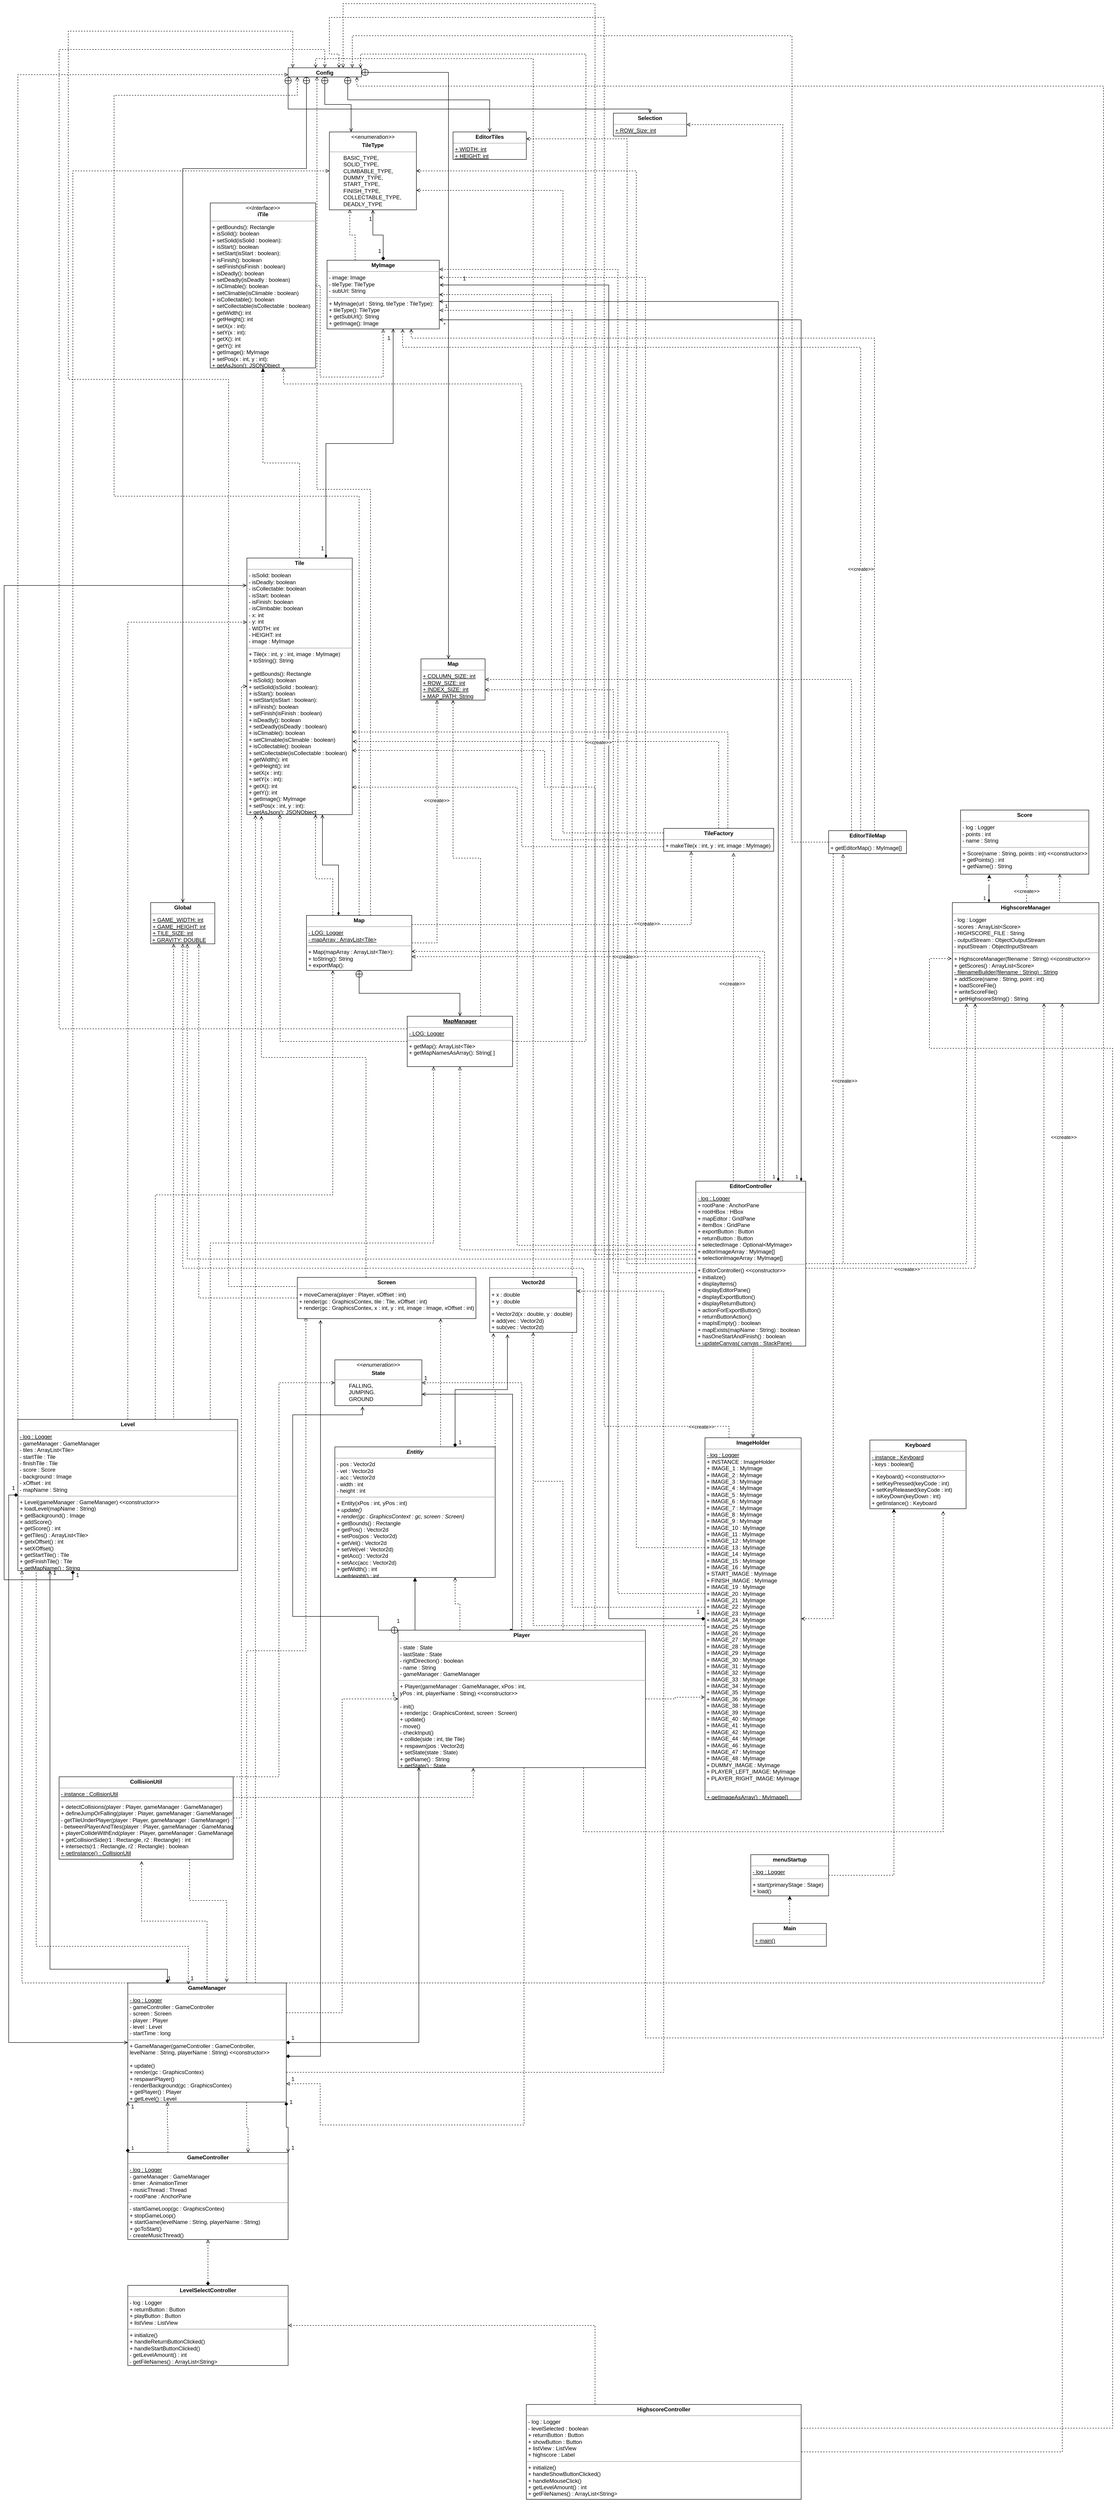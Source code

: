 <mxfile version="14.4.2" type="google"><diagram id="200rH_ITGTHUo8xDVVus" name="Page-1"><mxGraphModel dx="14220" dy="6601" grid="1" gridSize="10" guides="1" tooltips="1" connect="1" arrows="1" fold="1" page="1" pageScale="1" pageWidth="827" pageHeight="1169" math="0" shadow="0"><root><mxCell id="0"/><mxCell id="1" parent="0"/><mxCell id="Tj30ClYuRIxdlFlx1ddk-10" value="&lt;p style=&quot;margin: 0px ; margin-top: 4px ; text-align: center&quot;&gt;&lt;b&gt;EditorTiles&lt;/b&gt;&lt;/p&gt;&lt;hr size=&quot;1&quot;&gt;&lt;p style=&quot;margin: 0px ; margin-left: 4px&quot;&gt;&lt;u&gt;+ WIDTH: int&lt;/u&gt;&lt;/p&gt;&lt;p style=&quot;margin: 0px ; margin-left: 4px&quot;&gt;&lt;u&gt;+ HEIGHT: int&lt;/u&gt;&lt;/p&gt;" style="verticalAlign=top;align=left;overflow=fill;fontSize=12;fontFamily=Helvetica;html=1;" parent="1" vertex="1"><mxGeometry x="1000" y="1770" width="160" height="60" as="geometry"/></mxCell><mxCell id="GLEf0qDKlEoblTUaIeFa-10" style="edgeStyle=orthogonalEdgeStyle;rounded=0;orthogonalLoop=1;jettySize=auto;html=1;entryX=0.224;entryY=1.005;entryDx=0;entryDy=0;entryPerimeter=0;exitX=0.25;exitY=0;exitDx=0;exitDy=0;startArrow=diamondThin;startFill=1;" edge="1" parent="1" source="5aC38KT5803C9oRW3svO-13" target="5aC38KT5803C9oRW3svO-37"><mxGeometry relative="1" as="geometry"/></mxCell><mxCell id="GLEf0qDKlEoblTUaIeFa-11" value="1" style="edgeLabel;html=1;align=center;verticalAlign=middle;resizable=0;points=[];" connectable="0" vertex="1" parent="GLEf0qDKlEoblTUaIeFa-10"><mxGeometry x="-0.24" relative="1" as="geometry"><mxPoint x="-10.72" y="12.96" as="offset"/></mxGeometry></mxCell><mxCell id="GLEf0qDKlEoblTUaIeFa-12" value="*" style="edgeLabel;html=1;align=center;verticalAlign=middle;resizable=0;points=[];" connectable="0" vertex="1" parent="GLEf0qDKlEoblTUaIeFa-10"><mxGeometry x="0.161" y="-1" relative="1" as="geometry"><mxPoint x="-2.6" y="-12" as="offset"/></mxGeometry></mxCell><mxCell id="GLEf0qDKlEoblTUaIeFa-18" style="edgeStyle=orthogonalEdgeStyle;rounded=0;orthogonalLoop=1;jettySize=auto;html=1;entryX=0.515;entryY=0.994;entryDx=0;entryDy=0;entryPerimeter=0;startArrow=none;startFill=0;dashed=1;endArrow=open;endFill=0;" edge="1" parent="1" target="5aC38KT5803C9oRW3svO-37"><mxGeometry relative="1" as="geometry"><mxPoint x="2252" y="3450" as="sourcePoint"/></mxGeometry></mxCell><mxCell id="GLEf0qDKlEoblTUaIeFa-20" value="&amp;lt;&amp;lt;create&amp;gt;&amp;gt;" style="edgeLabel;html=1;align=center;verticalAlign=middle;resizable=0;points=[];" connectable="0" vertex="1" parent="GLEf0qDKlEoblTUaIeFa-18"><mxGeometry x="-0.238" y="1" relative="1" as="geometry"><mxPoint as="offset"/></mxGeometry></mxCell><mxCell id="GLEf0qDKlEoblTUaIeFa-21" style="edgeStyle=orthogonalEdgeStyle;rounded=0;orthogonalLoop=1;jettySize=auto;html=1;entryX=0.773;entryY=0.996;entryDx=0;entryDy=0;entryPerimeter=0;dashed=1;startArrow=none;startFill=0;endArrow=open;endFill=0;" edge="1" parent="1" target="5aC38KT5803C9oRW3svO-37"><mxGeometry relative="1" as="geometry"><mxPoint x="2324" y="3450" as="sourcePoint"/></mxGeometry></mxCell><mxCell id="5aC38KT5803C9oRW3svO-13" value="&lt;p style=&quot;margin: 0px ; margin-top: 4px ; text-align: center&quot;&gt;&lt;b&gt;HighscoreManager&lt;/b&gt;&lt;/p&gt;&lt;hr size=&quot;1&quot;&gt;&lt;p style=&quot;margin: 0px ; margin-left: 4px&quot;&gt;- log : Logger&lt;br&gt;- scores : ArrayList&amp;lt;Score&amp;gt;&lt;br&gt;- HIGHSCORE_FILE : String&lt;br&gt;- outputStream : ObjectOutputStream&lt;br&gt;- inputStream : ObjectInputStream&lt;br&gt;&lt;/p&gt;&lt;hr size=&quot;1&quot;&gt;&lt;p style=&quot;margin: 0px ; margin-left: 4px&quot;&gt;+ HighscoreManager(filename : String) &amp;lt;&amp;lt;constructor&amp;gt;&amp;gt;&lt;br&gt;+ getScores() : ArrayList&amp;lt;Score&amp;gt;&lt;/p&gt;&lt;p style=&quot;margin: 0px ; margin-left: 4px&quot;&gt;&lt;u&gt;- filenameBuilder(filename : String) : String&lt;/u&gt;&lt;/p&gt;&lt;p style=&quot;margin: 0px ; margin-left: 4px&quot;&gt;+ addScore(name : String, point : int)&lt;/p&gt;&lt;p style=&quot;margin: 0px ; margin-left: 4px&quot;&gt;+ loadScoreFile()&lt;/p&gt;&lt;p style=&quot;margin: 0px ; margin-left: 4px&quot;&gt;+ writeScoreFile()&lt;/p&gt;&lt;p style=&quot;margin: 0px ; margin-left: 4px&quot;&gt;+ getHighscoreString() : String&lt;/p&gt;&lt;p style=&quot;margin: 0px ; margin-left: 4px&quot;&gt;&lt;br&gt;&lt;/p&gt;" style="verticalAlign=top;align=left;overflow=fill;fontSize=12;fontFamily=Helvetica;html=1;" parent="1" vertex="1"><mxGeometry x="2090" y="3452" width="320" height="220" as="geometry"/></mxCell><mxCell id="Tj30ClYuRIxdlFlx1ddk-18" value="&lt;p style=&quot;margin: 0px ; margin-top: 4px ; text-align: center&quot;&gt;&lt;i&gt;&amp;lt;&amp;lt;enumeration&amp;gt;&amp;gt;&lt;/i&gt;&lt;br&gt;&lt;/p&gt;&lt;p style=&quot;margin: 4px 0px 0px ; text-align: center&quot;&gt;&lt;b&gt;TileType&lt;/b&gt;&lt;/p&gt;&lt;hr size=&quot;1&quot;&gt;&lt;p style=&quot;margin: 0px 0px 0px 4px&quot;&gt;&amp;nbsp; &amp;nbsp; &amp;nbsp; &amp;nbsp; BASIC_TYPE,&lt;/p&gt;&lt;p style=&quot;margin: 0px 0px 0px 4px&quot;&gt;&amp;nbsp; &amp;nbsp; &amp;nbsp; &amp;nbsp; SOLID_TYPE,&lt;/p&gt;&lt;p style=&quot;margin: 0px 0px 0px 4px&quot;&gt;&amp;nbsp; &amp;nbsp; &amp;nbsp; &amp;nbsp; CLIMBABLE_TYPE,&lt;/p&gt;&lt;p style=&quot;margin: 0px 0px 0px 4px&quot;&gt;&amp;nbsp; &amp;nbsp; &amp;nbsp; &amp;nbsp; DUMMY_TYPE,&lt;/p&gt;&lt;p style=&quot;margin: 0px 0px 0px 4px&quot;&gt;&amp;nbsp; &amp;nbsp; &amp;nbsp; &amp;nbsp; START_TYPE,&lt;/p&gt;&lt;p style=&quot;margin: 0px 0px 0px 4px&quot;&gt;&amp;nbsp; &amp;nbsp; &amp;nbsp; &amp;nbsp; FINISH_TYPE,&lt;/p&gt;&lt;p style=&quot;margin: 0px 0px 0px 4px&quot;&gt;&amp;nbsp; &amp;nbsp; &amp;nbsp; &amp;nbsp; COLLECTABLE_TYPE,&lt;/p&gt;&lt;p style=&quot;margin: 0px 0px 0px 4px&quot;&gt;&amp;nbsp; &amp;nbsp; &amp;nbsp; &amp;nbsp; DEADLY_TYPE&lt;/p&gt;" style="verticalAlign=top;align=left;overflow=fill;fontSize=12;fontFamily=Helvetica;html=1;" parent="1" vertex="1"><mxGeometry x="730" y="1770" width="190" height="170" as="geometry"/></mxCell><mxCell id="5aC38KT5803C9oRW3svO-63" style="edgeStyle=orthogonalEdgeStyle;rounded=0;orthogonalLoop=1;jettySize=auto;html=1;exitX=0.5;exitY=0;exitDx=0;exitDy=0;entryX=0.5;entryY=1;entryDx=0;entryDy=0;startArrow=diamond;startFill=1;endArrow=open;endFill=0;dashed=1;" edge="1" parent="1" source="5aC38KT5803C9oRW3svO-15" target="5aC38KT5803C9oRW3svO-16"><mxGeometry relative="1" as="geometry"/></mxCell><mxCell id="5aC38KT5803C9oRW3svO-15" value="&lt;p style=&quot;margin: 0px ; margin-top: 4px ; text-align: center&quot;&gt;&lt;b&gt;LevelSelectController&lt;/b&gt;&lt;/p&gt;&lt;hr size=&quot;1&quot;&gt;&lt;p style=&quot;margin: 0px ; margin-left: 4px&quot;&gt;- log : Logger&lt;/p&gt;&lt;p style=&quot;margin: 0px ; margin-left: 4px&quot;&gt;+ returnButton : Button&lt;/p&gt;&lt;p style=&quot;margin: 0px ; margin-left: 4px&quot;&gt;+ playButton : Button&lt;/p&gt;&lt;p style=&quot;margin: 0px ; margin-left: 4px&quot;&gt;+ listView : ListView&lt;/p&gt;&lt;hr size=&quot;1&quot;&gt;&lt;p style=&quot;margin: 0px ; margin-left: 4px&quot;&gt;+ initialize()&lt;/p&gt;&lt;p style=&quot;margin: 0px ; margin-left: 4px&quot;&gt;+ handleReturnButtonClicked()&lt;/p&gt;&lt;p style=&quot;margin: 0px 0px 0px 4px&quot;&gt;+ handleStartButtonClicked()&lt;/p&gt;&lt;p style=&quot;margin: 0px 0px 0px 4px&quot;&gt;- getLevelAmount() : int&lt;/p&gt;&lt;p style=&quot;margin: 0px 0px 0px 4px&quot;&gt;- getFileNames() : ArrayList&amp;lt;String&amp;gt;&lt;/p&gt;&lt;p style=&quot;margin: 0px 0px 0px 4px&quot;&gt;&lt;br&gt;&lt;/p&gt;" style="verticalAlign=top;align=left;overflow=fill;fontSize=12;fontFamily=Helvetica;html=1;" parent="1" vertex="1"><mxGeometry x="290" y="6470" width="350" height="175" as="geometry"/></mxCell><mxCell id="Tj30ClYuRIxdlFlx1ddk-19" value="&lt;p style=&quot;margin: 0px ; margin-top: 4px ; text-align: center&quot;&gt;&lt;b&gt;Selection&lt;/b&gt;&lt;/p&gt;&lt;hr size=&quot;1&quot;&gt;&lt;p style=&quot;margin: 0px ; margin-left: 4px&quot;&gt;&lt;u&gt;+ ROW_Size: int&lt;/u&gt;&lt;/p&gt;" style="verticalAlign=top;align=left;overflow=fill;fontSize=12;fontFamily=Helvetica;html=1;" parent="1" vertex="1"><mxGeometry x="1350" y="1729" width="160" height="50" as="geometry"/></mxCell><mxCell id="Tj30ClYuRIxdlFlx1ddk-38" style="edgeStyle=orthogonalEdgeStyle;rounded=0;orthogonalLoop=1;jettySize=auto;html=1;exitX=0;exitY=1;exitDx=0;exitDy=0;entryX=0.5;entryY=0;entryDx=0;entryDy=0;endArrow=open;endFill=0;startArrow=circlePlus;startFill=0;" parent="1" source="Tj30ClYuRIxdlFlx1ddk-20" target="Tj30ClYuRIxdlFlx1ddk-19" edge="1"><mxGeometry relative="1" as="geometry"><Array as="points"><mxPoint x="640" y="1720"/><mxPoint x="1430" y="1720"/></Array></mxGeometry></mxCell><mxCell id="Tj30ClYuRIxdlFlx1ddk-39" style="edgeStyle=orthogonalEdgeStyle;rounded=0;orthogonalLoop=1;jettySize=auto;html=1;exitX=0.813;exitY=1;exitDx=0;exitDy=0;entryX=0.5;entryY=0;entryDx=0;entryDy=0;startArrow=circlePlus;startFill=0;endArrow=open;endFill=0;exitPerimeter=0;" parent="1" source="Tj30ClYuRIxdlFlx1ddk-20" target="Tj30ClYuRIxdlFlx1ddk-10" edge="1"><mxGeometry relative="1" as="geometry"><Array as="points"><mxPoint x="770" y="1700"/><mxPoint x="1080" y="1700"/></Array></mxGeometry></mxCell><mxCell id="Tj30ClYuRIxdlFlx1ddk-40" style="edgeStyle=orthogonalEdgeStyle;rounded=0;orthogonalLoop=1;jettySize=auto;html=1;exitX=0.25;exitY=1;exitDx=0;exitDy=0;entryX=0.5;entryY=0;entryDx=0;entryDy=0;startArrow=circlePlus;startFill=0;endArrow=open;endFill=0;" parent="1" source="Tj30ClYuRIxdlFlx1ddk-20" target="Tj30ClYuRIxdlFlx1ddk-25" edge="1"><mxGeometry relative="1" as="geometry"><Array as="points"><mxPoint x="680" y="1850"/><mxPoint x="410" y="1850"/></Array></mxGeometry></mxCell><mxCell id="X4ChrXmqnw2hB5TJZiq4-2" style="edgeStyle=orthogonalEdgeStyle;rounded=0;orthogonalLoop=1;jettySize=auto;html=1;startArrow=circlePlus;startFill=0;endArrow=open;endFill=0;" edge="1" parent="1" source="Tj30ClYuRIxdlFlx1ddk-20"><mxGeometry relative="1" as="geometry"><mxPoint x="990" y="2920" as="targetPoint"/><Array as="points"><mxPoint x="990" y="1640"/></Array></mxGeometry></mxCell><mxCell id="X4ChrXmqnw2hB5TJZiq4-3" style="edgeStyle=orthogonalEdgeStyle;rounded=0;orthogonalLoop=1;jettySize=auto;html=1;entryX=0.25;entryY=0;entryDx=0;entryDy=0;startArrow=circlePlus;startFill=0;endArrow=open;endFill=0;" edge="1" parent="1" source="Tj30ClYuRIxdlFlx1ddk-20" target="Tj30ClYuRIxdlFlx1ddk-18"><mxGeometry relative="1" as="geometry"/></mxCell><mxCell id="Tj30ClYuRIxdlFlx1ddk-20" value="&lt;p style=&quot;margin: 0px ; margin-top: 4px ; text-align: center&quot;&gt;&lt;b&gt;Config&lt;/b&gt;&lt;/p&gt;" style="verticalAlign=top;align=left;overflow=fill;fontSize=12;fontFamily=Helvetica;html=1;" parent="1" vertex="1"><mxGeometry x="640" y="1630" width="160" height="20" as="geometry"/></mxCell><mxCell id="X4ChrXmqnw2hB5TJZiq4-13" style="edgeStyle=orthogonalEdgeStyle;rounded=0;orthogonalLoop=1;jettySize=auto;html=1;exitX=0.25;exitY=0;exitDx=0;exitDy=0;entryX=0.235;entryY=0.994;entryDx=0;entryDy=0;entryPerimeter=0;dashed=1;startArrow=none;startFill=0;endArrow=open;endFill=0;" edge="1" parent="1" source="Tj30ClYuRIxdlFlx1ddk-21" target="Tj30ClYuRIxdlFlx1ddk-18"><mxGeometry relative="1" as="geometry"/></mxCell><mxCell id="X4ChrXmqnw2hB5TJZiq4-14" style="edgeStyle=orthogonalEdgeStyle;rounded=0;orthogonalLoop=1;jettySize=auto;html=1;exitX=0.5;exitY=0;exitDx=0;exitDy=0;entryX=0.5;entryY=1;entryDx=0;entryDy=0;startArrow=diamond;startFill=1;endArrow=open;endFill=0;" edge="1" parent="1" source="Tj30ClYuRIxdlFlx1ddk-21" target="Tj30ClYuRIxdlFlx1ddk-18"><mxGeometry relative="1" as="geometry"/></mxCell><mxCell id="Tj30ClYuRIxdlFlx1ddk-21" value="&lt;p style=&quot;margin: 0px ; margin-top: 4px ; text-align: center&quot;&gt;&lt;b&gt;MyImage&lt;/b&gt;&lt;/p&gt;&lt;hr size=&quot;1&quot;&gt;&lt;p style=&quot;margin: 0px ; margin-left: 4px&quot;&gt;- image: Image&lt;/p&gt;&lt;p style=&quot;margin: 0px ; margin-left: 4px&quot;&gt;- tileType: TileType&lt;/p&gt;&lt;p style=&quot;margin: 0px ; margin-left: 4px&quot;&gt;- subUrl: String&lt;/p&gt;&lt;hr size=&quot;1&quot;&gt;&lt;p style=&quot;margin: 0px ; margin-left: 4px&quot;&gt;+ MyImage(url : String, tileType : TileType):&lt;/p&gt;&lt;p style=&quot;margin: 0px ; margin-left: 4px&quot;&gt;+ tileType(): TileType&lt;/p&gt;&lt;p style=&quot;margin: 0px ; margin-left: 4px&quot;&gt;+ getSubUrl(): String&lt;/p&gt;&lt;p style=&quot;margin: 0px ; margin-left: 4px&quot;&gt;+ getImage(): Image&lt;/p&gt;" style="verticalAlign=top;align=left;overflow=fill;fontSize=12;fontFamily=Helvetica;html=1;" parent="1" vertex="1"><mxGeometry x="725" y="2050" width="245" height="150" as="geometry"/></mxCell><mxCell id="5aC38KT5803C9oRW3svO-55" style="edgeStyle=orthogonalEdgeStyle;rounded=0;orthogonalLoop=1;jettySize=auto;html=1;exitX=0.25;exitY=0;exitDx=0;exitDy=0;entryX=0.25;entryY=1;entryDx=0;entryDy=0;dashed=1;endArrow=open;endFill=0;" edge="1" parent="1" source="5aC38KT5803C9oRW3svO-16" target="5aC38KT5803C9oRW3svO-17"><mxGeometry relative="1" as="geometry"/></mxCell><mxCell id="5aC38KT5803C9oRW3svO-61" style="edgeStyle=orthogonalEdgeStyle;rounded=0;orthogonalLoop=1;jettySize=auto;html=1;exitX=0;exitY=0;exitDx=0;exitDy=0;entryX=0;entryY=1;entryDx=0;entryDy=0;startArrow=diamond;startFill=1;endArrow=open;endFill=0;" edge="1" parent="1" source="5aC38KT5803C9oRW3svO-16" target="5aC38KT5803C9oRW3svO-17"><mxGeometry relative="1" as="geometry"/></mxCell><mxCell id="5aC38KT5803C9oRW3svO-64" style="edgeStyle=orthogonalEdgeStyle;rounded=0;orthogonalLoop=1;jettySize=auto;html=1;exitX=0;exitY=0;exitDx=0;exitDy=0;entryX=0;entryY=1;entryDx=0;entryDy=0;startArrow=diamond;startFill=1;endArrow=open;endFill=0;" edge="1" parent="1" source="5aC38KT5803C9oRW3svO-16" target="5aC38KT5803C9oRW3svO-17"><mxGeometry relative="1" as="geometry"/></mxCell><mxCell id="5aC38KT5803C9oRW3svO-122" value="1" style="edgeLabel;html=1;align=center;verticalAlign=middle;resizable=0;points=[];" connectable="0" vertex="1" parent="5aC38KT5803C9oRW3svO-64"><mxGeometry x="-0.927" y="-1" relative="1" as="geometry"><mxPoint x="9" y="-6" as="offset"/></mxGeometry></mxCell><mxCell id="5aC38KT5803C9oRW3svO-16" value="&lt;p style=&quot;margin: 0px ; margin-top: 4px ; text-align: center&quot;&gt;&lt;b&gt;GameController&lt;/b&gt;&lt;/p&gt;&lt;hr size=&quot;1&quot;&gt;&lt;p style=&quot;margin: 0px ; margin-left: 4px&quot;&gt;&lt;u&gt;- log : Logger&lt;/u&gt;&lt;/p&gt;&lt;p style=&quot;margin: 0px ; margin-left: 4px&quot;&gt;- gameManager : GameManager&lt;/p&gt;&lt;p style=&quot;margin: 0px ; margin-left: 4px&quot;&gt;- timer : AnimationTimer&lt;/p&gt;&lt;p style=&quot;margin: 0px ; margin-left: 4px&quot;&gt;- musicThread : Thread&lt;/p&gt;&lt;p style=&quot;margin: 0px ; margin-left: 4px&quot;&gt;+ rootPane : AnchorPane&lt;/p&gt;&lt;hr size=&quot;1&quot;&gt;&lt;p style=&quot;margin: 0px ; margin-left: 4px&quot;&gt;- startGameLoop(gc : GraphicsContex)&lt;/p&gt;&lt;p style=&quot;margin: 0px ; margin-left: 4px&quot;&gt;+ stopGameLoop()&lt;/p&gt;&lt;p style=&quot;margin: 0px ; margin-left: 4px&quot;&gt;+ startGame(levelName : String, playerName : String)&lt;/p&gt;&lt;p style=&quot;margin: 0px ; margin-left: 4px&quot;&gt;+ goToStart()&lt;/p&gt;&lt;p style=&quot;margin: 0px ; margin-left: 4px&quot;&gt;- createMusicThread()&lt;/p&gt;&lt;p style=&quot;margin: 0px ; margin-left: 4px&quot;&gt;&lt;br&gt;&lt;/p&gt;" style="verticalAlign=top;align=left;overflow=fill;fontSize=12;fontFamily=Helvetica;html=1;" parent="1" vertex="1"><mxGeometry x="290" y="6180" width="350" height="190" as="geometry"/></mxCell><mxCell id="5aC38KT5803C9oRW3svO-56" style="edgeStyle=orthogonalEdgeStyle;rounded=0;orthogonalLoop=1;jettySize=auto;html=1;exitX=0.75;exitY=1;exitDx=0;exitDy=0;entryX=0.75;entryY=0;entryDx=0;entryDy=0;dashed=1;endArrow=open;endFill=0;" edge="1" parent="1" source="5aC38KT5803C9oRW3svO-17" target="5aC38KT5803C9oRW3svO-16"><mxGeometry relative="1" as="geometry"/></mxCell><mxCell id="5aC38KT5803C9oRW3svO-60" style="edgeStyle=orthogonalEdgeStyle;rounded=0;orthogonalLoop=1;jettySize=auto;html=1;exitX=1;exitY=1;exitDx=0;exitDy=0;entryX=1;entryY=0;entryDx=0;entryDy=0;startArrow=diamond;startFill=1;endArrow=open;endFill=0;" edge="1" parent="1" source="5aC38KT5803C9oRW3svO-17" target="5aC38KT5803C9oRW3svO-16"><mxGeometry relative="1" as="geometry"/></mxCell><mxCell id="5aC38KT5803C9oRW3svO-65" style="edgeStyle=orthogonalEdgeStyle;rounded=0;orthogonalLoop=1;jettySize=auto;html=1;exitX=0.5;exitY=0;exitDx=0;exitDy=0;entryX=0.474;entryY=1.022;entryDx=0;entryDy=0;entryPerimeter=0;startArrow=none;startFill=0;endArrow=open;endFill=0;dashed=1;" edge="1" parent="1" source="5aC38KT5803C9oRW3svO-17" target="5aC38KT5803C9oRW3svO-18"><mxGeometry relative="1" as="geometry"/></mxCell><mxCell id="5aC38KT5803C9oRW3svO-66" style="edgeStyle=orthogonalEdgeStyle;rounded=0;orthogonalLoop=1;jettySize=auto;html=1;exitX=0;exitY=0;exitDx=0;exitDy=0;dashed=1;startArrow=none;startFill=0;endArrow=open;endFill=0;" edge="1" parent="1" source="5aC38KT5803C9oRW3svO-17" target="5aC38KT5803C9oRW3svO-26"><mxGeometry relative="1" as="geometry"><mxPoint x="59" y="4960" as="targetPoint"/><Array as="points"><mxPoint x="59" y="5810"/></Array></mxGeometry></mxCell><mxCell id="5aC38KT5803C9oRW3svO-70" style="edgeStyle=orthogonalEdgeStyle;rounded=0;orthogonalLoop=1;jettySize=auto;html=1;exitX=0.25;exitY=0;exitDx=0;exitDy=0;entryX=0.081;entryY=1.002;entryDx=0;entryDy=0;dashed=1;startArrow=none;startFill=0;endArrow=open;endFill=0;entryPerimeter=0;" edge="1" parent="1" source="5aC38KT5803C9oRW3svO-17" target="Tj30ClYuRIxdlFlx1ddk-23"><mxGeometry relative="1" as="geometry"><Array as="points"><mxPoint x="569" y="5810"/></Array></mxGeometry></mxCell><mxCell id="5aC38KT5803C9oRW3svO-71" style="edgeStyle=orthogonalEdgeStyle;rounded=0;orthogonalLoop=1;jettySize=auto;html=1;exitX=0.75;exitY=0;exitDx=0;exitDy=0;entryX=0.048;entryY=0.966;entryDx=0;entryDy=0;entryPerimeter=0;dashed=1;startArrow=none;startFill=0;endArrow=open;endFill=0;" edge="1" parent="1" source="5aC38KT5803C9oRW3svO-17" target="5aC38KT5803C9oRW3svO-42"><mxGeometry relative="1" as="geometry"><Array as="points"><mxPoint x="549" y="5085"/><mxPoint x="679" y="5085"/></Array></mxGeometry></mxCell><mxCell id="5aC38KT5803C9oRW3svO-73" style="edgeStyle=orthogonalEdgeStyle;rounded=0;orthogonalLoop=1;jettySize=auto;html=1;exitX=1;exitY=0.25;exitDx=0;exitDy=0;entryX=0;entryY=0.5;entryDx=0;entryDy=0;dashed=1;startArrow=none;startFill=0;endArrow=open;endFill=0;" edge="1" parent="1" source="5aC38KT5803C9oRW3svO-17" target="5aC38KT5803C9oRW3svO-19"><mxGeometry relative="1" as="geometry"/></mxCell><mxCell id="5aC38KT5803C9oRW3svO-76" style="edgeStyle=orthogonalEdgeStyle;rounded=0;orthogonalLoop=1;jettySize=auto;html=1;exitX=1;exitY=0.75;exitDx=0;exitDy=0;entryX=1;entryY=0.25;entryDx=0;entryDy=0;dashed=1;startArrow=none;startFill=0;endArrow=open;endFill=0;" edge="1" parent="1" source="5aC38KT5803C9oRW3svO-17" target="5aC38KT5803C9oRW3svO-43"><mxGeometry relative="1" as="geometry"><Array as="points"><mxPoint x="1460" y="6005"/><mxPoint x="1460" y="4300"/></Array></mxGeometry></mxCell><mxCell id="5aC38KT5803C9oRW3svO-77" style="edgeStyle=orthogonalEdgeStyle;rounded=0;orthogonalLoop=1;jettySize=auto;html=1;exitX=1;exitY=0;exitDx=0;exitDy=0;dashed=1;startArrow=none;startFill=0;endArrow=open;endFill=0;" edge="1" parent="1" source="5aC38KT5803C9oRW3svO-17"><mxGeometry relative="1" as="geometry"><Array as="points"><mxPoint x="2290" y="5810"/></Array><mxPoint x="2290" y="3672" as="targetPoint"/></mxGeometry></mxCell><mxCell id="5aC38KT5803C9oRW3svO-78" style="edgeStyle=orthogonalEdgeStyle;rounded=0;orthogonalLoop=1;jettySize=auto;html=1;exitX=0.25;exitY=0;exitDx=0;exitDy=0;entryX=0.146;entryY=1;entryDx=0;entryDy=0;entryPerimeter=0;startArrow=diamond;startFill=1;endArrow=open;endFill=0;" edge="1" parent="1" source="5aC38KT5803C9oRW3svO-17" target="5aC38KT5803C9oRW3svO-26"><mxGeometry relative="1" as="geometry"><Array as="points"><mxPoint x="377" y="5780"/><mxPoint x="120" y="5780"/></Array></mxGeometry></mxCell><mxCell id="5aC38KT5803C9oRW3svO-83" style="edgeStyle=orthogonalEdgeStyle;rounded=0;orthogonalLoop=1;jettySize=auto;html=1;entryX=0.13;entryY=1.033;entryDx=0;entryDy=0;entryPerimeter=0;startArrow=diamond;startFill=1;endArrow=open;endFill=0;" edge="1" parent="1" source="5aC38KT5803C9oRW3svO-17" target="5aC38KT5803C9oRW3svO-42"><mxGeometry relative="1" as="geometry"><Array as="points"><mxPoint x="711" y="5970"/></Array></mxGeometry></mxCell><mxCell id="5aC38KT5803C9oRW3svO-84" style="edgeStyle=orthogonalEdgeStyle;rounded=0;orthogonalLoop=1;jettySize=auto;html=1;exitX=1;exitY=0.5;exitDx=0;exitDy=0;startArrow=diamond;startFill=1;endArrow=open;endFill=0;entryX=0.084;entryY=0.997;entryDx=0;entryDy=0;entryPerimeter=0;" edge="1" parent="1" source="5aC38KT5803C9oRW3svO-17" target="5aC38KT5803C9oRW3svO-19"><mxGeometry relative="1" as="geometry"><mxPoint x="820" y="5920" as="targetPoint"/></mxGeometry></mxCell><mxCell id="5aC38KT5803C9oRW3svO-17" value="&lt;p style=&quot;margin: 0px ; margin-top: 4px ; text-align: center&quot;&gt;&lt;b&gt;GameManager&lt;/b&gt;&lt;/p&gt;&lt;hr size=&quot;1&quot;&gt;&lt;p style=&quot;margin: 0px ; margin-left: 4px&quot;&gt;&lt;u&gt;- log : Logger&lt;/u&gt;&lt;/p&gt;&lt;p style=&quot;margin: 0px ; margin-left: 4px&quot;&gt;- gameController : GameController&lt;/p&gt;&lt;p style=&quot;margin: 0px ; margin-left: 4px&quot;&gt;- screen : Screen&lt;/p&gt;&lt;p style=&quot;margin: 0px ; margin-left: 4px&quot;&gt;- player : Player&lt;/p&gt;&lt;p style=&quot;margin: 0px ; margin-left: 4px&quot;&gt;- level : Level&lt;/p&gt;&lt;p style=&quot;margin: 0px ; margin-left: 4px&quot;&gt;- startTime : long&lt;/p&gt;&lt;hr size=&quot;1&quot;&gt;&lt;p style=&quot;margin: 0px ; margin-left: 4px&quot;&gt;+ GameManager(gameController : GameController,&amp;nbsp;&lt;/p&gt;&lt;p style=&quot;margin: 0px ; margin-left: 4px&quot;&gt;levelName : String, playerName : String) &amp;lt;&amp;lt;constructor&amp;gt;&amp;gt;&lt;/p&gt;&lt;p style=&quot;margin: 0px ; margin-left: 4px&quot;&gt;&lt;br&gt;&lt;/p&gt;&lt;p style=&quot;margin: 0px ; margin-left: 4px&quot;&gt;+ update()&lt;/p&gt;&lt;p style=&quot;margin: 0px ; margin-left: 4px&quot;&gt;+ render(gc : GraphicsContex)&lt;/p&gt;&lt;p style=&quot;margin: 0px ; margin-left: 4px&quot;&gt;+ respawnPlayer()&lt;/p&gt;&lt;p style=&quot;margin: 0px ; margin-left: 4px&quot;&gt;- renderBackground(gc : GraphicsContex)&lt;/p&gt;&lt;p style=&quot;margin: 0px ; margin-left: 4px&quot;&gt;+ getPlayer() : Player&lt;/p&gt;&lt;p style=&quot;margin: 0px ; margin-left: 4px&quot;&gt;+ getLevel() : Level&lt;/p&gt;&lt;p style=&quot;margin: 0px ; margin-left: 4px&quot;&gt;&lt;br&gt;&lt;/p&gt;" style="verticalAlign=top;align=left;overflow=fill;fontSize=12;fontFamily=Helvetica;html=1;" parent="1" vertex="1"><mxGeometry x="290" y="5810" width="346" height="260" as="geometry"/></mxCell><mxCell id="X4ChrXmqnw2hB5TJZiq4-18" style="edgeStyle=orthogonalEdgeStyle;rounded=0;orthogonalLoop=1;jettySize=auto;html=1;entryX=0.5;entryY=1;entryDx=0;entryDy=0;startArrow=none;startFill=0;endArrow=open;endFill=0;dashed=1;" edge="1" parent="1" source="Tj30ClYuRIxdlFlx1ddk-22" target="Tj30ClYuRIxdlFlx1ddk-21"><mxGeometry relative="1" as="geometry"><Array as="points"><mxPoint x="710" y="2105"/><mxPoint x="710" y="2305"/><mxPoint x="848" y="2305"/></Array></mxGeometry></mxCell><mxCell id="Tj30ClYuRIxdlFlx1ddk-22" value="&lt;p style=&quot;margin: 0px ; margin-top: 4px ; text-align: center&quot;&gt;&lt;i&gt;&amp;lt;&amp;lt;Interface&amp;gt;&amp;gt;&lt;/i&gt;&lt;br&gt;&lt;b&gt;iTile&lt;/b&gt;&lt;/p&gt;&lt;hr size=&quot;1&quot;&gt;&lt;p style=&quot;margin: 0px ; margin-left: 4px&quot;&gt;+ getBounds(): Rectangle&lt;br&gt;+ isSolid(): boolean&lt;/p&gt;&lt;p style=&quot;margin: 0px ; margin-left: 4px&quot;&gt;+ setSolid(isSolid : boolean):&lt;/p&gt;&lt;p style=&quot;margin: 0px ; margin-left: 4px&quot;&gt;+ isStart(): boolean&lt;/p&gt;&lt;p style=&quot;margin: 0px ; margin-left: 4px&quot;&gt;+ setStart(isStart : boolean):&lt;/p&gt;&lt;p style=&quot;margin: 0px ; margin-left: 4px&quot;&gt;+ isFinish(): boolean&lt;/p&gt;&lt;p style=&quot;margin: 0px ; margin-left: 4px&quot;&gt;+ setFinish(isFinish : boolean)&lt;/p&gt;&lt;p style=&quot;margin: 0px ; margin-left: 4px&quot;&gt;+ isDeadly(): boolean&lt;/p&gt;&lt;p style=&quot;margin: 0px ; margin-left: 4px&quot;&gt;+ setDeadly(isDeadly : boolean)&lt;/p&gt;&lt;p style=&quot;margin: 0px 0px 0px 4px&quot;&gt;+ isClimable(): boolean&lt;/p&gt;&lt;p style=&quot;margin: 0px 0px 0px 4px&quot;&gt;+ setClimable(isClimable&amp;nbsp;: boolean)&lt;/p&gt;&lt;p style=&quot;margin: 0px 0px 0px 4px&quot;&gt;+ isCollectable(): boolean&lt;/p&gt;&lt;p style=&quot;margin: 0px 0px 0px 4px&quot;&gt;+ setCollectable(isCollectable&amp;nbsp;: boolean)&lt;/p&gt;&lt;p style=&quot;margin: 0px 0px 0px 4px&quot;&gt;+ getWidth(): int&lt;/p&gt;&lt;p style=&quot;margin: 0px 0px 0px 4px&quot;&gt;+ getHeight(): int&lt;/p&gt;&lt;p style=&quot;margin: 0px 0px 0px 4px&quot;&gt;+ setX(x : int):&lt;/p&gt;&lt;p style=&quot;margin: 0px 0px 0px 4px&quot;&gt;+ setY(x : int):&lt;/p&gt;&lt;p style=&quot;margin: 0px 0px 0px 4px&quot;&gt;+ getX(): int&lt;/p&gt;&lt;p style=&quot;margin: 0px 0px 0px 4px&quot;&gt;+ getY(): int&lt;/p&gt;&lt;p style=&quot;margin: 0px ; margin-left: 4px&quot;&gt;+ getImage(): MyImage&lt;br&gt;&lt;/p&gt;&lt;p style=&quot;margin: 0px ; margin-left: 4px&quot;&gt;+ setPos(x : int, y : int):&lt;/p&gt;&lt;p style=&quot;margin: 0px ; margin-left: 4px&quot;&gt;+ getAsJson():&amp;nbsp;JSONObject&lt;br&gt;&lt;/p&gt;" style="verticalAlign=top;align=left;overflow=fill;fontSize=12;fontFamily=Helvetica;html=1;" parent="1" vertex="1"><mxGeometry x="470" y="1925" width="230" height="360" as="geometry"/></mxCell><mxCell id="5aC38KT5803C9oRW3svO-85" style="edgeStyle=orthogonalEdgeStyle;rounded=0;orthogonalLoop=1;jettySize=auto;html=1;exitX=0.75;exitY=1;exitDx=0;exitDy=0;entryX=0.624;entryY=-0.005;entryDx=0;entryDy=0;entryPerimeter=0;startArrow=none;startFill=0;endArrow=open;endFill=0;dashed=1;" edge="1" parent="1" source="5aC38KT5803C9oRW3svO-18" target="5aC38KT5803C9oRW3svO-17"><mxGeometry relative="1" as="geometry"><Array as="points"><mxPoint x="425" y="5630"/><mxPoint x="506" y="5630"/></Array></mxGeometry></mxCell><mxCell id="5aC38KT5803C9oRW3svO-87" style="edgeStyle=orthogonalEdgeStyle;rounded=0;orthogonalLoop=1;jettySize=auto;html=1;exitX=1;exitY=0.25;exitDx=0;exitDy=0;dashed=1;startArrow=none;startFill=0;endArrow=open;endFill=0;entryX=0.304;entryY=1.002;entryDx=0;entryDy=0;entryPerimeter=0;" edge="1" parent="1" source="5aC38KT5803C9oRW3svO-18" target="5aC38KT5803C9oRW3svO-19"><mxGeometry relative="1" as="geometry"><mxPoint x="1050.0" y="5350.0" as="targetPoint"/></mxGeometry></mxCell><mxCell id="5aC38KT5803C9oRW3svO-89" style="edgeStyle=orthogonalEdgeStyle;rounded=0;orthogonalLoop=1;jettySize=auto;html=1;exitX=0.75;exitY=0;exitDx=0;exitDy=0;entryX=0;entryY=0.5;entryDx=0;entryDy=0;dashed=1;startArrow=none;startFill=0;endArrow=open;endFill=0;" edge="1" parent="1" source="5aC38KT5803C9oRW3svO-18" target="5aC38KT5803C9oRW3svO-27"><mxGeometry relative="1" as="geometry"><Array as="points"><mxPoint x="620" y="5360"/><mxPoint x="620" y="4500"/></Array></mxGeometry></mxCell><mxCell id="5aC38KT5803C9oRW3svO-90" style="edgeStyle=orthogonalEdgeStyle;rounded=0;orthogonalLoop=1;jettySize=auto;html=1;dashed=1;startArrow=none;startFill=0;endArrow=open;endFill=0;" edge="1" parent="1" source="5aC38KT5803C9oRW3svO-18" target="Tj30ClYuRIxdlFlx1ddk-23"><mxGeometry relative="1" as="geometry"><Array as="points"><mxPoint x="538" y="5450"/></Array></mxGeometry></mxCell><mxCell id="5aC38KT5803C9oRW3svO-18" value="&lt;p style=&quot;margin: 0px ; margin-top: 4px ; text-align: center&quot;&gt;&lt;b&gt;CollisionUtil&lt;/b&gt;&lt;/p&gt;&lt;hr size=&quot;1&quot;&gt;&lt;p style=&quot;margin: 0px ; margin-left: 4px&quot;&gt;&lt;u&gt;- instance : CollisionUtil&lt;/u&gt;&lt;/p&gt;&lt;hr size=&quot;1&quot;&gt;&lt;p style=&quot;margin: 0px ; margin-left: 4px&quot;&gt;+ detectCollisions(player : Player, gameManager : GameManager)&lt;/p&gt;&lt;p style=&quot;margin: 0px ; margin-left: 4px&quot;&gt;+ defineJumpOrFalling(player : Player, gameManager : GameManager)&lt;/p&gt;&lt;p style=&quot;margin: 0px ; margin-left: 4px&quot;&gt;- getTileUnderPlayer(player : Player, gameManager : GameManager) : Tile&lt;/p&gt;&lt;p style=&quot;margin: 0px ; margin-left: 4px&quot;&gt;- betweenPlayerAndTiles(player : Player, gameManager : GameManager)&lt;/p&gt;&lt;p style=&quot;margin: 0px ; margin-left: 4px&quot;&gt;+ playerCollideWithEnd(player : Player, gameManager : GameManager) : boolean&lt;/p&gt;&lt;p style=&quot;margin: 0px ; margin-left: 4px&quot;&gt;+ getCollisionSide(r1 : Rectangle, r2 : Rectangle) : int&lt;/p&gt;&lt;p style=&quot;margin: 0px ; margin-left: 4px&quot;&gt;+ intersects(r1 : Rectangle, r2 : Rectangle) : boolean&lt;/p&gt;&lt;p style=&quot;margin: 0px ; margin-left: 4px&quot;&gt;&lt;u&gt;+ getInstance() : CollisionUtil&lt;/u&gt;&lt;/p&gt;" style="verticalAlign=top;align=left;overflow=fill;fontSize=12;fontFamily=Helvetica;html=1;" parent="1" vertex="1"><mxGeometry x="140" y="5360" width="380" height="180" as="geometry"/></mxCell><mxCell id="5aC38KT5803C9oRW3svO-94" style="edgeStyle=orthogonalEdgeStyle;rounded=0;orthogonalLoop=1;jettySize=auto;html=1;dashed=1;startArrow=none;startFill=0;endArrow=open;endFill=0;" edge="1" parent="1" source="5aC38KT5803C9oRW3svO-19" target="5aC38KT5803C9oRW3svO-17"><mxGeometry relative="1" as="geometry"><Array as="points"><mxPoint x="1155" y="6120"/><mxPoint x="710" y="6120"/><mxPoint x="710" y="6030"/></Array></mxGeometry></mxCell><mxCell id="5aC38KT5803C9oRW3svO-95" style="edgeStyle=orthogonalEdgeStyle;rounded=0;orthogonalLoop=1;jettySize=auto;html=1;exitX=0.5;exitY=0;exitDx=0;exitDy=0;entryX=1;entryY=0.5;entryDx=0;entryDy=0;dashed=1;startArrow=none;startFill=0;endArrow=open;endFill=0;" edge="1" parent="1" source="5aC38KT5803C9oRW3svO-19" target="5aC38KT5803C9oRW3svO-27"><mxGeometry relative="1" as="geometry"/></mxCell><mxCell id="5aC38KT5803C9oRW3svO-97" style="edgeStyle=orthogonalEdgeStyle;rounded=0;orthogonalLoop=1;jettySize=auto;html=1;exitX=0.75;exitY=0;exitDx=0;exitDy=0;entryX=0.5;entryY=1;entryDx=0;entryDy=0;dashed=1;startArrow=none;startFill=0;endArrow=open;endFill=0;" edge="1" parent="1" source="5aC38KT5803C9oRW3svO-19" target="Tj30ClYuRIxdlFlx1ddk-25"><mxGeometry relative="1" as="geometry"><Array as="points"><mxPoint x="1285" y="4250"/><mxPoint x="410" y="4250"/></Array></mxGeometry></mxCell><mxCell id="5aC38KT5803C9oRW3svO-98" style="edgeStyle=orthogonalEdgeStyle;rounded=0;orthogonalLoop=1;jettySize=auto;html=1;exitX=0.25;exitY=0;exitDx=0;exitDy=0;entryX=0.75;entryY=1;entryDx=0;entryDy=0;dashed=1;startArrow=none;startFill=0;endArrow=open;endFill=0;" edge="1" parent="1" source="5aC38KT5803C9oRW3svO-19" target="5aC38KT5803C9oRW3svO-28"><mxGeometry relative="1" as="geometry"/></mxCell><mxCell id="5aC38KT5803C9oRW3svO-99" style="edgeStyle=orthogonalEdgeStyle;rounded=0;orthogonalLoop=1;jettySize=auto;html=1;exitX=1;exitY=0;exitDx=0;exitDy=0;dashed=1;startArrow=none;startFill=0;endArrow=open;endFill=0;entryX=0.5;entryY=1;entryDx=0;entryDy=0;" edge="1" parent="1" source="5aC38KT5803C9oRW3svO-19" target="5aC38KT5803C9oRW3svO-43"><mxGeometry relative="1" as="geometry"><mxPoint x="1110" y="4490" as="targetPoint"/><Array as="points"><mxPoint x="1240" y="5040"/><mxPoint x="1240" y="4715"/><mxPoint x="1175" y="4715"/></Array></mxGeometry></mxCell><mxCell id="5aC38KT5803C9oRW3svO-100" style="edgeStyle=orthogonalEdgeStyle;rounded=0;orthogonalLoop=1;jettySize=auto;html=1;exitX=1;exitY=0;exitDx=0;exitDy=0;entryX=1;entryY=0.75;entryDx=0;entryDy=0;dashed=1;startArrow=none;startFill=0;endArrow=open;endFill=0;" edge="1" parent="1" source="5aC38KT5803C9oRW3svO-19" target="Tj30ClYuRIxdlFlx1ddk-23"><mxGeometry relative="1" as="geometry"><Array as="points"><mxPoint x="1310" y="5040"/><mxPoint x="1310" y="3200"/><mxPoint x="1200" y="3200"/><mxPoint x="1200" y="3120"/></Array></mxGeometry></mxCell><mxCell id="5aC38KT5803C9oRW3svO-101" style="edgeStyle=orthogonalEdgeStyle;rounded=0;orthogonalLoop=1;jettySize=auto;html=1;exitX=1;exitY=0.5;exitDx=0;exitDy=0;entryX=-0.003;entryY=0.717;entryDx=0;entryDy=0;entryPerimeter=0;dashed=1;startArrow=none;startFill=0;endArrow=open;endFill=0;" edge="1" parent="1" source="5aC38KT5803C9oRW3svO-19" target="5aC38KT5803C9oRW3svO-33"><mxGeometry relative="1" as="geometry"/></mxCell><mxCell id="5aC38KT5803C9oRW3svO-104" style="edgeStyle=orthogonalEdgeStyle;rounded=0;orthogonalLoop=1;jettySize=auto;html=1;exitX=1;exitY=1;exitDx=0;exitDy=0;dashed=1;startArrow=none;startFill=0;endArrow=open;endFill=0;entryX=0.938;entryY=0.992;entryDx=0;entryDy=0;entryPerimeter=0;" edge="1" parent="1" source="5aC38KT5803C9oRW3svO-19" target="Tj30ClYuRIxdlFlx1ddk-20"><mxGeometry relative="1" as="geometry"><mxPoint x="2430" y="4650" as="targetPoint"/><Array as="points"><mxPoint x="1420" y="5930"/><mxPoint x="2420" y="5930"/><mxPoint x="2420" y="1670"/><mxPoint x="790" y="1670"/></Array></mxGeometry></mxCell><mxCell id="5aC38KT5803C9oRW3svO-107" style="edgeStyle=orthogonalEdgeStyle;rounded=0;orthogonalLoop=1;jettySize=auto;html=1;entryX=1;entryY=0.75;entryDx=0;entryDy=0;startArrow=diamond;startFill=1;endArrow=open;endFill=0;exitX=0.457;exitY=-0.012;exitDx=0;exitDy=0;exitPerimeter=0;" edge="1" parent="1" source="5aC38KT5803C9oRW3svO-19" target="5aC38KT5803C9oRW3svO-27"><mxGeometry relative="1" as="geometry"><mxPoint x="890" y="4990" as="sourcePoint"/><Array as="points"><mxPoint x="1127" y="5040"/><mxPoint x="1130" y="5040"/><mxPoint x="1130" y="4525"/></Array></mxGeometry></mxCell><mxCell id="5aC38KT5803C9oRW3svO-108" style="edgeStyle=orthogonalEdgeStyle;rounded=0;orthogonalLoop=1;jettySize=auto;html=1;exitX=0;exitY=0;exitDx=0;exitDy=0;startArrow=circlePlus;startFill=0;endArrow=open;endFill=0;entryX=0.318;entryY=1.019;entryDx=0;entryDy=0;entryPerimeter=0;" edge="1" parent="1" source="5aC38KT5803C9oRW3svO-19" target="5aC38KT5803C9oRW3svO-27"><mxGeometry relative="1" as="geometry"><mxPoint x="990" y="4610" as="targetPoint"/><Array as="points"><mxPoint x="837" y="5040"/><mxPoint x="837" y="5010"/><mxPoint x="650" y="5010"/><mxPoint x="650" y="4570"/><mxPoint x="802" y="4570"/></Array></mxGeometry></mxCell><mxCell id="5aC38KT5803C9oRW3svO-109" style="edgeStyle=orthogonalEdgeStyle;rounded=0;orthogonalLoop=1;jettySize=auto;html=1;exitX=0.25;exitY=0;exitDx=0;exitDy=0;startArrow=none;startFill=0;endArrow=block;endFill=1;" edge="1" parent="1" source="5aC38KT5803C9oRW3svO-19" target="5aC38KT5803C9oRW3svO-28"><mxGeometry relative="1" as="geometry"><mxPoint x="960" y="5010" as="targetPoint"/><Array as="points"><mxPoint x="917" y="5040"/></Array></mxGeometry></mxCell><mxCell id="5aC38KT5803C9oRW3svO-19" value="&lt;p style=&quot;margin: 0px ; margin-top: 4px ; text-align: center&quot;&gt;&lt;b&gt;Player&lt;/b&gt;&lt;/p&gt;&lt;hr size=&quot;1&quot;&gt;&lt;p style=&quot;margin: 0px ; margin-left: 4px&quot;&gt;- state : State&lt;/p&gt;&lt;p style=&quot;margin: 0px ; margin-left: 4px&quot;&gt;- lastState : State&lt;/p&gt;&lt;p style=&quot;margin: 0px ; margin-left: 4px&quot;&gt;- rightDirection() : boolean&lt;/p&gt;&lt;p style=&quot;margin: 0px ; margin-left: 4px&quot;&gt;- name : String&lt;/p&gt;&lt;p style=&quot;margin: 0px ; margin-left: 4px&quot;&gt;- gameManager : GameManager&lt;/p&gt;&lt;hr size=&quot;1&quot;&gt;&lt;p style=&quot;margin: 0px ; margin-left: 4px&quot;&gt;+ Player(gameManager : GameManager, xPos : int,&lt;/p&gt;&lt;p style=&quot;margin: 0px ; margin-left: 4px&quot;&gt;yPos : int, playerName : String) &amp;lt;&amp;lt;constructor&amp;gt;&amp;gt;&lt;/p&gt;&lt;p style=&quot;margin: 0px ; margin-left: 4px&quot;&gt;&lt;br&gt;&lt;/p&gt;&lt;p style=&quot;margin: 0px ; margin-left: 4px&quot;&gt;- init()&lt;/p&gt;&lt;p style=&quot;margin: 0px ; margin-left: 4px&quot;&gt;+ render(gc : GraphicsContext, screen : Screen)&lt;/p&gt;&lt;p style=&quot;margin: 0px ; margin-left: 4px&quot;&gt;+ update()&lt;/p&gt;&lt;p style=&quot;margin: 0px ; margin-left: 4px&quot;&gt;- move()&lt;/p&gt;&lt;p style=&quot;margin: 0px ; margin-left: 4px&quot;&gt;- checkInput()&lt;/p&gt;&lt;p style=&quot;margin: 0px ; margin-left: 4px&quot;&gt;+ collide(side : int, tile Tile)&lt;/p&gt;&lt;p style=&quot;margin: 0px ; margin-left: 4px&quot;&gt;+ respawn(pos : Vector2d)&lt;/p&gt;&lt;p style=&quot;margin: 0px ; margin-left: 4px&quot;&gt;+ setState(state : State)&lt;/p&gt;&lt;p style=&quot;margin: 0px ; margin-left: 4px&quot;&gt;+ getName() : String&lt;/p&gt;&lt;p style=&quot;margin: 0px ; margin-left: 4px&quot;&gt;+ getState() : State&lt;/p&gt;" style="verticalAlign=top;align=left;overflow=fill;fontSize=12;fontFamily=Helvetica;html=1;" parent="1" vertex="1"><mxGeometry x="880" y="5040" width="540" height="300" as="geometry"/></mxCell><mxCell id="5aC38KT5803C9oRW3svO-52" style="edgeStyle=orthogonalEdgeStyle;rounded=0;orthogonalLoop=1;jettySize=auto;html=1;exitX=0.5;exitY=0;exitDx=0;exitDy=0;dashed=1;" edge="1" parent="1" source="5aC38KT5803C9oRW3svO-20" target="5aC38KT5803C9oRW3svO-21"><mxGeometry relative="1" as="geometry"/></mxCell><mxCell id="5aC38KT5803C9oRW3svO-20" value="&lt;p style=&quot;margin: 0px ; margin-top: 4px ; text-align: center&quot;&gt;&lt;b&gt;Main&lt;/b&gt;&lt;/p&gt;&lt;hr size=&quot;1&quot;&gt;&lt;p style=&quot;margin: 0px ; margin-left: 4px&quot;&gt;&lt;u&gt;+ main()&lt;/u&gt;&lt;/p&gt;" style="verticalAlign=top;align=left;overflow=fill;fontSize=12;fontFamily=Helvetica;html=1;" parent="1" vertex="1"><mxGeometry x="1655" y="5680" width="160" height="50" as="geometry"/></mxCell><mxCell id="5aC38KT5803C9oRW3svO-53" style="edgeStyle=orthogonalEdgeStyle;rounded=0;orthogonalLoop=1;jettySize=auto;html=1;entryX=0.25;entryY=1;entryDx=0;entryDy=0;dashed=1;" edge="1" parent="1" source="5aC38KT5803C9oRW3svO-21" target="5aC38KT5803C9oRW3svO-34"><mxGeometry relative="1" as="geometry"/></mxCell><mxCell id="5aC38KT5803C9oRW3svO-21" value="&lt;p style=&quot;margin: 0px ; margin-top: 4px ; text-align: center&quot;&gt;&lt;b&gt;menuStartup&lt;/b&gt;&lt;/p&gt;&lt;hr size=&quot;1&quot;&gt;&lt;p style=&quot;margin: 0px ; margin-left: 4px&quot;&gt;&lt;u&gt;- log : Logger&lt;/u&gt;&lt;/p&gt;&lt;hr size=&quot;1&quot;&gt;&lt;p style=&quot;margin: 0px ; margin-left: 4px&quot;&gt;+ start(primaryStage : Stage)&lt;/p&gt;&lt;p style=&quot;margin: 0px ; margin-left: 4px&quot;&gt;+ load()&amp;nbsp;&lt;/p&gt;" style="verticalAlign=top;align=left;overflow=fill;fontSize=12;fontFamily=Helvetica;html=1;" parent="1" vertex="1"><mxGeometry x="1650" y="5530" width="170" height="90" as="geometry"/></mxCell><mxCell id="X4ChrXmqnw2hB5TJZiq4-5" style="edgeStyle=orthogonalEdgeStyle;rounded=0;orthogonalLoop=1;jettySize=auto;html=1;exitX=0;exitY=0;exitDx=0;exitDy=0;entryX=0;entryY=0.75;entryDx=0;entryDy=0;dashed=1;startArrow=none;startFill=0;endArrow=open;endFill=0;" edge="1" parent="1" source="5aC38KT5803C9oRW3svO-26" target="Tj30ClYuRIxdlFlx1ddk-20"><mxGeometry relative="1" as="geometry"/></mxCell><mxCell id="5aC38KT5803C9oRW3svO-111" style="edgeStyle=orthogonalEdgeStyle;rounded=0;orthogonalLoop=1;jettySize=auto;html=1;exitX=0.25;exitY=1;exitDx=0;exitDy=0;entryX=0.382;entryY=0.012;entryDx=0;entryDy=0;entryPerimeter=0;startArrow=none;startFill=0;endArrow=open;endFill=0;dashed=1;" edge="1" parent="1" source="5aC38KT5803C9oRW3svO-26" target="5aC38KT5803C9oRW3svO-17"><mxGeometry relative="1" as="geometry"><Array as="points"><mxPoint x="90" y="4910"/><mxPoint x="90" y="5730"/><mxPoint x="422" y="5730"/></Array></mxGeometry></mxCell><mxCell id="5aC38KT5803C9oRW3svO-112" style="edgeStyle=orthogonalEdgeStyle;rounded=0;orthogonalLoop=1;jettySize=auto;html=1;exitX=0.25;exitY=0;exitDx=0;exitDy=0;entryX=0;entryY=0.5;entryDx=0;entryDy=0;dashed=1;startArrow=none;startFill=0;endArrow=open;endFill=0;" edge="1" parent="1" source="5aC38KT5803C9oRW3svO-26" target="Tj30ClYuRIxdlFlx1ddk-18"><mxGeometry relative="1" as="geometry"/></mxCell><mxCell id="5aC38KT5803C9oRW3svO-113" style="edgeStyle=orthogonalEdgeStyle;rounded=0;orthogonalLoop=1;jettySize=auto;html=1;exitX=0.5;exitY=0;exitDx=0;exitDy=0;dashed=1;startArrow=none;startFill=0;endArrow=open;endFill=0;entryX=0;entryY=0.25;entryDx=0;entryDy=0;" edge="1" parent="1" source="5aC38KT5803C9oRW3svO-26" target="Tj30ClYuRIxdlFlx1ddk-23"><mxGeometry relative="1" as="geometry"><mxPoint x="260" y="4290" as="targetPoint"/></mxGeometry></mxCell><mxCell id="5aC38KT5803C9oRW3svO-114" style="edgeStyle=orthogonalEdgeStyle;rounded=0;orthogonalLoop=1;jettySize=auto;html=1;exitX=0.75;exitY=0;exitDx=0;exitDy=0;entryX=0.25;entryY=1;entryDx=0;entryDy=0;dashed=1;startArrow=none;startFill=0;endArrow=open;endFill=0;" edge="1" parent="1" source="5aC38KT5803C9oRW3svO-26" target="Tj30ClYuRIxdlFlx1ddk-26"><mxGeometry relative="1" as="geometry"><Array as="points"><mxPoint x="350" y="4580"/><mxPoint x="350" y="4090"/><mxPoint x="738" y="4090"/></Array></mxGeometry></mxCell><mxCell id="5aC38KT5803C9oRW3svO-115" style="edgeStyle=orthogonalEdgeStyle;rounded=0;orthogonalLoop=1;jettySize=auto;html=1;exitX=0.75;exitY=0;exitDx=0;exitDy=0;dashed=1;startArrow=none;startFill=0;endArrow=open;endFill=0;" edge="1" parent="1" source="5aC38KT5803C9oRW3svO-26" target="Tj30ClYuRIxdlFlx1ddk-25"><mxGeometry relative="1" as="geometry"><mxPoint x="360" y="4220" as="targetPoint"/><Array as="points"><mxPoint x="390" y="4580"/></Array></mxGeometry></mxCell><mxCell id="5aC38KT5803C9oRW3svO-116" style="edgeStyle=orthogonalEdgeStyle;rounded=0;orthogonalLoop=1;jettySize=auto;html=1;exitX=1;exitY=0;exitDx=0;exitDy=0;entryX=0.25;entryY=1;entryDx=0;entryDy=0;dashed=1;startArrow=none;startFill=0;endArrow=open;endFill=0;" edge="1" parent="1" source="5aC38KT5803C9oRW3svO-26" target="Tj30ClYuRIxdlFlx1ddk-27"><mxGeometry relative="1" as="geometry"><Array as="points"><mxPoint x="470" y="4580"/><mxPoint x="470" y="4195"/><mxPoint x="958" y="4195"/></Array></mxGeometry></mxCell><mxCell id="5aC38KT5803C9oRW3svO-117" style="edgeStyle=orthogonalEdgeStyle;rounded=0;orthogonalLoop=1;jettySize=auto;html=1;exitX=0.25;exitY=1;exitDx=0;exitDy=0;entryX=-0.003;entryY=0.107;entryDx=0;entryDy=0;entryPerimeter=0;startArrow=diamond;startFill=1;endArrow=open;endFill=0;" edge="1" parent="1" source="5aC38KT5803C9oRW3svO-26" target="Tj30ClYuRIxdlFlx1ddk-23"><mxGeometry relative="1" as="geometry"><Array as="points"><mxPoint x="170" y="4930"/><mxPoint x="20" y="4930"/><mxPoint x="20" y="2760"/></Array></mxGeometry></mxCell><mxCell id="5aC38KT5803C9oRW3svO-132" style="edgeStyle=orthogonalEdgeStyle;rounded=0;orthogonalLoop=1;jettySize=auto;html=1;entryX=0;entryY=0.5;entryDx=0;entryDy=0;startArrow=diamond;startFill=1;endArrow=open;endFill=0;" edge="1" parent="1" source="5aC38KT5803C9oRW3svO-26" target="5aC38KT5803C9oRW3svO-17"><mxGeometry relative="1" as="geometry"><Array as="points"><mxPoint x="30" y="4745"/><mxPoint x="30" y="5940"/></Array></mxGeometry></mxCell><mxCell id="5aC38KT5803C9oRW3svO-26" value="&lt;p style=&quot;margin: 0px ; margin-top: 4px ; text-align: center&quot;&gt;&lt;b&gt;Level&lt;/b&gt;&lt;/p&gt;&lt;hr size=&quot;1&quot;&gt;&lt;p style=&quot;margin: 0px ; margin-left: 4px&quot;&gt;&lt;u&gt;- log : Logger&lt;/u&gt;&lt;/p&gt;&lt;p style=&quot;margin: 0px ; margin-left: 4px&quot;&gt;- gameManager : GameManager&lt;/p&gt;&lt;p style=&quot;margin: 0px ; margin-left: 4px&quot;&gt;- tiles : ArrayList&amp;lt;Tile&amp;gt;&lt;/p&gt;&lt;p style=&quot;margin: 0px ; margin-left: 4px&quot;&gt;- startTile : Tile&lt;/p&gt;&lt;p style=&quot;margin: 0px ; margin-left: 4px&quot;&gt;- finishTile : Tile&lt;/p&gt;&lt;p style=&quot;margin: 0px ; margin-left: 4px&quot;&gt;- score : Score&lt;/p&gt;&lt;p style=&quot;margin: 0px ; margin-left: 4px&quot;&gt;- background : Image&lt;/p&gt;&lt;p style=&quot;margin: 0px ; margin-left: 4px&quot;&gt;- xOffset : int&lt;/p&gt;&lt;p style=&quot;margin: 0px ; margin-left: 4px&quot;&gt;- mapName : String&lt;/p&gt;&lt;hr size=&quot;1&quot;&gt;&lt;p style=&quot;margin: 0px ; margin-left: 4px&quot;&gt;+ Level(gameManager : GameManager) &amp;lt;&amp;lt;constructor&amp;gt;&amp;gt;&lt;/p&gt;&lt;p style=&quot;margin: 0px ; margin-left: 4px&quot;&gt;+ loadLevel(mapName : String)&lt;/p&gt;&lt;p style=&quot;margin: 0px ; margin-left: 4px&quot;&gt;+ getBackground() : Image&lt;/p&gt;&lt;p style=&quot;margin: 0px ; margin-left: 4px&quot;&gt;+ addScore()&lt;/p&gt;&lt;p style=&quot;margin: 0px ; margin-left: 4px&quot;&gt;+ getScore() : int&lt;/p&gt;&lt;p style=&quot;margin: 0px ; margin-left: 4px&quot;&gt;+ getTiles() : ArrayList&amp;lt;Tile&amp;gt;&lt;/p&gt;&lt;p style=&quot;margin: 0px ; margin-left: 4px&quot;&gt;+ getxOffset() : int&lt;/p&gt;&lt;p style=&quot;margin: 0px ; margin-left: 4px&quot;&gt;+ setXOffset()&lt;/p&gt;&lt;p style=&quot;margin: 0px ; margin-left: 4px&quot;&gt;+ getStartTile() : Tile&lt;/p&gt;&lt;p style=&quot;margin: 0px ; margin-left: 4px&quot;&gt;+ getFinishTile() : Tile&lt;/p&gt;&lt;p style=&quot;margin: 0px ; margin-left: 4px&quot;&gt;+ getMapName() : String&lt;/p&gt;&lt;p style=&quot;margin: 0px ; margin-left: 4px&quot;&gt;&lt;br&gt;&lt;/p&gt;" style="verticalAlign=top;align=left;overflow=fill;fontSize=12;fontFamily=Helvetica;html=1;" parent="1" vertex="1"><mxGeometry x="50" y="4580" width="480" height="330" as="geometry"/></mxCell><mxCell id="5aC38KT5803C9oRW3svO-27" value="&lt;p style=&quot;margin: 0px ; margin-top: 4px ; text-align: center&quot;&gt;&lt;i&gt;&amp;lt;&amp;lt;enumeration&amp;gt;&amp;gt;&lt;/i&gt;&lt;br&gt;&lt;/p&gt;&lt;p style=&quot;margin: 4px 0px 0px ; text-align: center&quot;&gt;&lt;b&gt;State&lt;/b&gt;&lt;/p&gt;&lt;hr size=&quot;1&quot;&gt;&lt;p style=&quot;margin: 0px 0px 0px 4px&quot;&gt;&amp;nbsp; &amp;nbsp; &amp;nbsp; &amp;nbsp; FALLING,&lt;br&gt;&lt;/p&gt;&lt;p style=&quot;margin: 0px 0px 0px 4px&quot;&gt;&amp;nbsp; &amp;nbsp; &amp;nbsp; &amp;nbsp; JUMPING.&lt;/p&gt;&lt;p style=&quot;margin: 0px 0px 0px 4px&quot;&gt;&amp;nbsp; &amp;nbsp; &amp;nbsp; &amp;nbsp; GROUND&lt;/p&gt;" style="verticalAlign=top;align=left;overflow=fill;fontSize=12;fontFamily=Helvetica;html=1;" parent="1" vertex="1"><mxGeometry x="742" y="4450" width="190" height="100" as="geometry"/></mxCell><mxCell id="5aC38KT5803C9oRW3svO-118" style="edgeStyle=orthogonalEdgeStyle;rounded=0;orthogonalLoop=1;jettySize=auto;html=1;exitX=0.75;exitY=0;exitDx=0;exitDy=0;startArrow=diamond;startFill=1;endArrow=open;endFill=0;entryX=0.204;entryY=1.035;entryDx=0;entryDy=0;entryPerimeter=0;" edge="1" parent="1" source="5aC38KT5803C9oRW3svO-28" target="5aC38KT5803C9oRW3svO-43"><mxGeometry relative="1" as="geometry"><mxPoint x="980" y="4380" as="targetPoint"/></mxGeometry></mxCell><mxCell id="5aC38KT5803C9oRW3svO-119" style="edgeStyle=orthogonalEdgeStyle;rounded=0;orthogonalLoop=1;jettySize=auto;html=1;exitX=0.5;exitY=0;exitDx=0;exitDy=0;entryX=0.802;entryY=1.001;entryDx=0;entryDy=0;entryPerimeter=0;startArrow=none;startFill=0;endArrow=open;endFill=0;dashed=1;" edge="1" parent="1" source="5aC38KT5803C9oRW3svO-28" target="5aC38KT5803C9oRW3svO-42"><mxGeometry relative="1" as="geometry"><Array as="points"><mxPoint x="973" y="4640"/></Array></mxGeometry></mxCell><mxCell id="5aC38KT5803C9oRW3svO-121" style="edgeStyle=orthogonalEdgeStyle;rounded=0;orthogonalLoop=1;jettySize=auto;html=1;exitX=1;exitY=0;exitDx=0;exitDy=0;dashed=1;startArrow=none;startFill=0;endArrow=open;endFill=0;entryX=0.043;entryY=1.015;entryDx=0;entryDy=0;entryPerimeter=0;" edge="1" parent="1" source="5aC38KT5803C9oRW3svO-28" target="5aC38KT5803C9oRW3svO-43"><mxGeometry relative="1" as="geometry"><mxPoint x="1091.706" y="4470" as="targetPoint"/></mxGeometry></mxCell><mxCell id="5aC38KT5803C9oRW3svO-28" value="&lt;p style=&quot;margin: 0px ; margin-top: 4px ; text-align: center&quot;&gt;&lt;b&gt;&lt;i&gt;Entitiy&lt;/i&gt;&lt;/b&gt;&lt;/p&gt;&lt;hr size=&quot;1&quot;&gt;&lt;p style=&quot;margin: 0px ; margin-left: 4px&quot;&gt;- pos : Vector2d&lt;/p&gt;&lt;p style=&quot;margin: 0px ; margin-left: 4px&quot;&gt;- vel : Vector2d&lt;/p&gt;&lt;p style=&quot;margin: 0px ; margin-left: 4px&quot;&gt;- acc : Vector2d&lt;/p&gt;&lt;p style=&quot;margin: 0px ; margin-left: 4px&quot;&gt;- width : int&lt;/p&gt;&lt;p style=&quot;margin: 0px ; margin-left: 4px&quot;&gt;- height : int&lt;/p&gt;&lt;hr size=&quot;1&quot;&gt;&lt;p style=&quot;margin: 0px ; margin-left: 4px&quot;&gt;+ Entity(xPos : int, yPos : int)&lt;/p&gt;&lt;p style=&quot;margin: 0px ; margin-left: 4px&quot;&gt;&lt;i&gt;+ update()&lt;/i&gt;&lt;/p&gt;&lt;p style=&quot;margin: 0px ; margin-left: 4px&quot;&gt;&lt;i&gt;+ render(gc : GraphicsContext : gc, screen : Screen)&lt;/i&gt;&lt;/p&gt;&lt;p style=&quot;margin: 0px ; margin-left: 4px&quot;&gt;+ getBounds() : Rectangle&lt;/p&gt;&lt;p style=&quot;margin: 0px ; margin-left: 4px&quot;&gt;+ getPos() : Vector2d&lt;/p&gt;&lt;p style=&quot;margin: 0px ; margin-left: 4px&quot;&gt;+ setPos(pos : Vector2d)&lt;/p&gt;&lt;p style=&quot;margin: 0px ; margin-left: 4px&quot;&gt;+ getVel() : Vector2d&lt;/p&gt;&lt;p style=&quot;margin: 0px ; margin-left: 4px&quot;&gt;+ setVel(vel : Vector2d)&lt;/p&gt;&lt;p style=&quot;margin: 0px ; margin-left: 4px&quot;&gt;+ getAcc() : Vector2d&lt;/p&gt;&lt;p style=&quot;margin: 0px ; margin-left: 4px&quot;&gt;+ setAcc(acc : Vector2d)&lt;/p&gt;&lt;p style=&quot;margin: 0px ; margin-left: 4px&quot;&gt;+ getWidth() : int&lt;/p&gt;&lt;p style=&quot;margin: 0px ; margin-left: 4px&quot;&gt;+ getHeight() : int&lt;/p&gt;" style="verticalAlign=top;align=left;overflow=fill;fontSize=12;fontFamily=Helvetica;html=1;" parent="1" vertex="1"><mxGeometry x="742" y="4640" width="350" height="285" as="geometry"/></mxCell><mxCell id="X4ChrXmqnw2hB5TJZiq4-11" style="edgeStyle=orthogonalEdgeStyle;rounded=0;orthogonalLoop=1;jettySize=auto;html=1;exitX=0.25;exitY=0;exitDx=0;exitDy=0;dashed=1;startArrow=none;startFill=0;endArrow=open;endFill=0;entryX=0.694;entryY=0;entryDx=0;entryDy=0;entryPerimeter=0;" edge="1" parent="1" source="5aC38KT5803C9oRW3svO-33" target="Tj30ClYuRIxdlFlx1ddk-20"><mxGeometry relative="1" as="geometry"><mxPoint x="740" y="70" as="targetPoint"/><Array as="points"><mxPoint x="1603" y="4595"/><mxPoint x="1330" y="4595"/><mxPoint x="1330" y="1520"/><mxPoint x="730" y="1520"/><mxPoint x="730" y="1600"/><mxPoint x="751" y="1600"/></Array></mxGeometry></mxCell><mxCell id="X4ChrXmqnw2hB5TJZiq4-45" value="&amp;lt;&amp;lt;create&amp;gt;&amp;gt;" style="edgeLabel;html=1;align=center;verticalAlign=middle;resizable=0;points=[];" vertex="1" connectable="0" parent="X4ChrXmqnw2hB5TJZiq4-11"><mxGeometry x="-0.958" y="1" relative="1" as="geometry"><mxPoint as="offset"/></mxGeometry></mxCell><mxCell id="X4ChrXmqnw2hB5TJZiq4-39" style="edgeStyle=orthogonalEdgeStyle;rounded=0;orthogonalLoop=1;jettySize=auto;html=1;entryX=1.003;entryY=0.36;entryDx=0;entryDy=0;entryPerimeter=0;startArrow=diamond;startFill=1;endArrow=open;endFill=0;" edge="1" parent="1" source="5aC38KT5803C9oRW3svO-33" target="Tj30ClYuRIxdlFlx1ddk-21"><mxGeometry relative="1" as="geometry"><Array as="points"><mxPoint x="1340" y="5015"/><mxPoint x="1340" y="2104"/></Array></mxGeometry></mxCell><mxCell id="X4ChrXmqnw2hB5TJZiq4-44" style="edgeStyle=orthogonalEdgeStyle;rounded=0;orthogonalLoop=1;jettySize=auto;html=1;entryX=1.002;entryY=0.729;entryDx=0;entryDy=0;entryPerimeter=0;dashed=1;startArrow=none;startFill=0;endArrow=open;endFill=0;" edge="1" parent="1" source="5aC38KT5803C9oRW3svO-33" target="Tj30ClYuRIxdlFlx1ddk-21"><mxGeometry relative="1" as="geometry"><Array as="points"><mxPoint x="1260" y="4990"/><mxPoint x="1260" y="2159"/></Array></mxGeometry></mxCell><mxCell id="X4ChrXmqnw2hB5TJZiq4-46" style="edgeStyle=orthogonalEdgeStyle;rounded=0;orthogonalLoop=1;jettySize=auto;html=1;entryX=1;entryY=0.133;entryDx=0;entryDy=0;entryPerimeter=0;dashed=1;startArrow=none;startFill=0;endArrow=open;endFill=0;" edge="1" parent="1" source="5aC38KT5803C9oRW3svO-33" target="Tj30ClYuRIxdlFlx1ddk-21"><mxGeometry relative="1" as="geometry"><Array as="points"><mxPoint x="1360" y="4960"/><mxPoint x="1360" y="2070"/></Array></mxGeometry></mxCell><mxCell id="X4ChrXmqnw2hB5TJZiq4-47" style="edgeStyle=orthogonalEdgeStyle;rounded=0;orthogonalLoop=1;jettySize=auto;html=1;entryX=1;entryY=0.5;entryDx=0;entryDy=0;dashed=1;startArrow=none;startFill=0;endArrow=open;endFill=0;" edge="1" parent="1" source="5aC38KT5803C9oRW3svO-33" target="Tj30ClYuRIxdlFlx1ddk-18"><mxGeometry relative="1" as="geometry"><Array as="points"><mxPoint x="1400" y="4860"/><mxPoint x="1400" y="1855"/></Array></mxGeometry></mxCell><mxCell id="X4ChrXmqnw2hB5TJZiq4-48" style="edgeStyle=orthogonalEdgeStyle;rounded=0;orthogonalLoop=1;jettySize=auto;html=1;dashed=1;startArrow=none;startFill=0;endArrow=open;endFill=0;entryX=0.375;entryY=0.008;entryDx=0;entryDy=0;entryPerimeter=0;" edge="1" parent="1" source="5aC38KT5803C9oRW3svO-33" target="Tj30ClYuRIxdlFlx1ddk-20"><mxGeometry relative="1" as="geometry"><mxPoint x="1750" y="1260" as="targetPoint"/><Array as="points"><mxPoint x="1175" y="5030"/><mxPoint x="1175" y="1610"/><mxPoint x="700" y="1610"/></Array></mxGeometry></mxCell><mxCell id="5aC38KT5803C9oRW3svO-33" value="&lt;p style=&quot;margin: 0px ; margin-top: 4px ; text-align: center&quot;&gt;&lt;b&gt;ImageHolder&lt;/b&gt;&lt;/p&gt;&lt;hr size=&quot;1&quot;&gt;&lt;p style=&quot;margin: 0px ; margin-left: 4px&quot;&gt;&lt;u&gt;- log : Logger&lt;/u&gt;&lt;/p&gt;&lt;p style=&quot;margin: 0px ; margin-left: 4px&quot;&gt;+ INSTANCE : ImageHolder&lt;/p&gt;&lt;p style=&quot;margin: 0px ; margin-left: 4px&quot;&gt;+ IMAGE_1 : MyImage&lt;/p&gt;&amp;nbsp;+ IMAGE_2 : MyImage&lt;br&gt;&amp;nbsp;+ IMAGE_3 : MyImage&lt;br&gt;&amp;nbsp;+ IMAGE_4 : MyImage&lt;br&gt;&amp;nbsp;+ IMAGE_5 : MyImage&lt;br&gt;&amp;nbsp;+ IMAGE_6 : MyImage&lt;br&gt;&amp;nbsp;+ IMAGE_7 : MyImage&lt;br&gt;&amp;nbsp;+ IMAGE_8 : MyImage&lt;br&gt;&amp;nbsp;+ IMAGE_9 : MyImage&lt;br&gt;&amp;nbsp;+ IMAGE_10 : MyImage&lt;br&gt;&amp;nbsp;+ IMAGE_11 : MyImage&lt;br&gt;&amp;nbsp;+ IMAGE_12 : MyImage&lt;br&gt;&amp;nbsp;+ IMAGE_13 : MyImage&lt;br&gt;&amp;nbsp;+ IMAGE_14 : MyImage&lt;br&gt;&amp;nbsp;+ IMAGE_15 : MyImage&lt;br&gt;&amp;nbsp;+ IMAGE_16 : MyImage&lt;br&gt;&amp;nbsp;+ START_IMAGE : MyImage&lt;br&gt;&amp;nbsp;+ FINISH_IMAGE : MyImage&lt;br&gt;&amp;nbsp;+ IMAGE_19 : MyImage&lt;br&gt;&amp;nbsp;+ IMAGE_20 : MyImage&lt;br&gt;&amp;nbsp;+ IMAGE_21 : MyImage&lt;br&gt;&amp;nbsp;+ IMAGE_22 : MyImage&lt;br&gt;&amp;nbsp;+ IMAGE_23 : MyImage&lt;br&gt;&amp;nbsp;+ IMAGE_24 : MyImage&lt;br&gt;&amp;nbsp;+ IMAGE_25 : MyImage&lt;br&gt;&amp;nbsp;+ IMAGE_26 : MyImage&lt;br&gt;&amp;nbsp;+ IMAGE_27 : MyImage&lt;br&gt;&amp;nbsp;+ IMAGE_28 : MyImage&lt;br&gt;&amp;nbsp;+ IMAGE_29 : MyImage&lt;br&gt;&amp;nbsp;+ IMAGE_30 : MyImage&lt;br&gt;&amp;nbsp;+ IMAGE_31 : MyImage&lt;br&gt;&amp;nbsp;+ IMAGE_32 : MyImage&lt;br&gt;&amp;nbsp;+ IMAGE_33 : MyImage&lt;br&gt;&amp;nbsp;+ IMAGE_34 : MyImage&lt;br&gt;&amp;nbsp;+ IMAGE_35 : MyImage&lt;br&gt;&amp;nbsp;+ IMAGE_36 : MyImage&lt;br&gt;&amp;nbsp;+ IMAGE_38 : MyImage&lt;br&gt;&amp;nbsp;+ IMAGE_39 : MyImage&lt;br&gt;&amp;nbsp;+ IMAGE_40 : MyImage&lt;br&gt;&amp;nbsp;+ IMAGE_41 : MyImage&lt;br&gt;&amp;nbsp;+ IMAGE_42 : MyImage&lt;br&gt;&amp;nbsp;+ IMAGE_44 : MyImage&lt;br&gt;&amp;nbsp;+ IMAGE_46 : MyImage&lt;br&gt;&amp;nbsp;+ IMAGE_47 : MyImage&lt;br&gt;&amp;nbsp;+ IMAGE_48 : MyImage&lt;br&gt;&amp;nbsp;+ DUMMY_IMAGE : MyImage&lt;br&gt;&amp;nbsp;+ PLAYER_LEFT_IMAGE: MyImage&lt;br&gt;&amp;nbsp;+ PLAYER_RIGHT_IMAGE: MyImage&lt;br&gt;&lt;br&gt;&lt;hr size=&quot;1&quot;&gt;&lt;p style=&quot;margin: 0px ; margin-left: 4px&quot;&gt;+ getImageAsArray() : MyImage[]&lt;/p&gt;&lt;p style=&quot;margin: 0px ; margin-left: 4px&quot;&gt;+ getImage() : MyImage&lt;/p&gt;" style="verticalAlign=top;align=left;overflow=fill;fontSize=12;fontFamily=Helvetica;html=1;" parent="1" vertex="1"><mxGeometry x="1550" y="4620" width="210" height="790" as="geometry"/></mxCell><mxCell id="X4ChrXmqnw2hB5TJZiq4-4" style="edgeStyle=orthogonalEdgeStyle;rounded=0;orthogonalLoop=1;jettySize=auto;html=1;exitX=0.5;exitY=0;exitDx=0;exitDy=0;entryX=0.5;entryY=1;entryDx=0;entryDy=0;startArrow=none;startFill=0;endArrow=block;endFill=1;dashed=1;" edge="1" parent="1" source="Tj30ClYuRIxdlFlx1ddk-23" target="Tj30ClYuRIxdlFlx1ddk-22"><mxGeometry relative="1" as="geometry"/></mxCell><mxCell id="X4ChrXmqnw2hB5TJZiq4-19" style="edgeStyle=orthogonalEdgeStyle;rounded=0;orthogonalLoop=1;jettySize=auto;html=1;exitX=0.75;exitY=0;exitDx=0;exitDy=0;entryX=0.589;entryY=0.996;entryDx=0;entryDy=0;entryPerimeter=0;startArrow=diamondThin;startFill=1;endArrow=open;endFill=0;" edge="1" parent="1" source="Tj30ClYuRIxdlFlx1ddk-23" target="Tj30ClYuRIxdlFlx1ddk-21"><mxGeometry relative="1" as="geometry"/></mxCell><mxCell id="Tj30ClYuRIxdlFlx1ddk-23" value="&lt;p style=&quot;margin: 0px ; margin-top: 4px ; text-align: center&quot;&gt;&lt;b&gt;Tile&lt;/b&gt;&lt;/p&gt;&lt;hr size=&quot;1&quot;&gt;&lt;p style=&quot;margin: 0px ; margin-left: 4px&quot;&gt;- isSolid: boolean&lt;/p&gt;&lt;p style=&quot;margin: 0px ; margin-left: 4px&quot;&gt;- isDeadly: boolean&lt;/p&gt;&lt;p style=&quot;margin: 0px ; margin-left: 4px&quot;&gt;- isCollectable: boolean&lt;/p&gt;&lt;p style=&quot;margin: 0px ; margin-left: 4px&quot;&gt;- isStart: boolean&lt;br&gt;&lt;/p&gt;&lt;p style=&quot;margin: 0px ; margin-left: 4px&quot;&gt;- isFinish: boolean&lt;br&gt;&lt;/p&gt;&lt;p style=&quot;margin: 0px ; margin-left: 4px&quot;&gt;- isClimbable: boolean&lt;br&gt;&lt;/p&gt;&lt;p style=&quot;margin: 0px ; margin-left: 4px&quot;&gt;- x: int&lt;br&gt;&lt;/p&gt;&lt;p style=&quot;margin: 0px ; margin-left: 4px&quot;&gt;- y: int&lt;/p&gt;&lt;p style=&quot;margin: 0px ; margin-left: 4px&quot;&gt;- WIDTH: int&lt;br&gt;&lt;/p&gt;&lt;p style=&quot;margin: 0px ; margin-left: 4px&quot;&gt;- HEIGHT: int&lt;br&gt;&lt;/p&gt;&lt;p style=&quot;margin: 0px ; margin-left: 4px&quot;&gt;- image : MyImage&lt;/p&gt;&lt;hr size=&quot;1&quot;&gt;&lt;p style=&quot;margin: 0px ; margin-left: 4px&quot;&gt;+ Tile(x : int, y : int, image : MyImage)&lt;/p&gt;&lt;p style=&quot;margin: 0px ; margin-left: 4px&quot;&gt;+ toString(): String&lt;/p&gt;&lt;p style=&quot;margin: 0px ; margin-left: 4px&quot;&gt;&lt;br&gt;&lt;/p&gt;&lt;p style=&quot;margin: 0px 0px 0px 4px&quot;&gt;+ getBounds(): Rectangle&lt;br&gt;+ isSolid(): boolean&lt;/p&gt;&lt;p style=&quot;margin: 0px 0px 0px 4px&quot;&gt;+ setSolid(isSolid : boolean):&lt;/p&gt;&lt;p style=&quot;margin: 0px 0px 0px 4px&quot;&gt;+ isStart(): boolean&lt;/p&gt;&lt;p style=&quot;margin: 0px 0px 0px 4px&quot;&gt;+ setStart(isStart : boolean):&lt;/p&gt;&lt;p style=&quot;margin: 0px 0px 0px 4px&quot;&gt;+ isFinish(): boolean&lt;/p&gt;&lt;p style=&quot;margin: 0px 0px 0px 4px&quot;&gt;+ setFinish(isFinish : boolean)&lt;/p&gt;&lt;p style=&quot;margin: 0px 0px 0px 4px&quot;&gt;+ isDeadly(): boolean&lt;/p&gt;&lt;p style=&quot;margin: 0px 0px 0px 4px&quot;&gt;+ setDeadly(isDeadly : boolean)&lt;/p&gt;&lt;p style=&quot;margin: 0px 0px 0px 4px&quot;&gt;+ isClimable(): boolean&lt;/p&gt;&lt;p style=&quot;margin: 0px 0px 0px 4px&quot;&gt;+ setClimable(isClimable&amp;nbsp;: boolean)&lt;/p&gt;&lt;p style=&quot;margin: 0px 0px 0px 4px&quot;&gt;+ isCollectable(): boolean&lt;/p&gt;&lt;p style=&quot;margin: 0px 0px 0px 4px&quot;&gt;+ setCollectable(isCollectable&amp;nbsp;: boolean)&lt;/p&gt;&lt;p style=&quot;margin: 0px 0px 0px 4px&quot;&gt;+ getWidth(): int&lt;/p&gt;&lt;p style=&quot;margin: 0px 0px 0px 4px&quot;&gt;+ getHeight(): int&lt;/p&gt;&lt;p style=&quot;margin: 0px 0px 0px 4px&quot;&gt;+ setX(x : int):&lt;/p&gt;&lt;p style=&quot;margin: 0px 0px 0px 4px&quot;&gt;+ setY(x : int):&lt;/p&gt;&lt;p style=&quot;margin: 0px 0px 0px 4px&quot;&gt;+ getX(): int&lt;/p&gt;&lt;p style=&quot;margin: 0px 0px 0px 4px&quot;&gt;+ getY(): int&lt;/p&gt;&lt;p style=&quot;margin: 0px 0px 0px 4px&quot;&gt;+ getImage(): MyImage&lt;br&gt;&lt;/p&gt;&lt;p style=&quot;margin: 0px 0px 0px 4px&quot;&gt;+ setPos(x : int, y : int):&lt;/p&gt;&lt;p style=&quot;margin: 0px 0px 0px 4px&quot;&gt;+ getAsJson():&amp;nbsp;JSONObject&lt;/p&gt;" style="verticalAlign=top;align=left;overflow=fill;fontSize=12;fontFamily=Helvetica;html=1;" parent="1" vertex="1"><mxGeometry x="550" y="2700" width="230" height="560" as="geometry"/></mxCell><mxCell id="5aC38KT5803C9oRW3svO-34" value="&lt;p style=&quot;margin: 0px ; margin-top: 4px ; text-align: center&quot;&gt;&lt;b&gt;Keyboard&lt;/b&gt;&lt;/p&gt;&lt;hr size=&quot;1&quot;&gt;&lt;p style=&quot;margin: 0px ; margin-left: 4px&quot;&gt;&lt;u&gt;- instance : Keyboard&lt;/u&gt;&lt;/p&gt;&lt;p style=&quot;margin: 0px ; margin-left: 4px&quot;&gt;- keys : boolean[]&lt;/p&gt;&lt;hr size=&quot;1&quot;&gt;&lt;p style=&quot;margin: 0px ; margin-left: 4px&quot;&gt;+ Keyboard() &amp;lt;&amp;lt;constructor&amp;gt;&amp;gt;&lt;/p&gt;&lt;p style=&quot;margin: 0px ; margin-left: 4px&quot;&gt;+ setKeyPressed(keyCode : int)&lt;/p&gt;&lt;p style=&quot;margin: 0px ; margin-left: 4px&quot;&gt;+ setKeyReleased(keyCode : int)&lt;/p&gt;&lt;p style=&quot;margin: 0px ; margin-left: 4px&quot;&gt;+ isKeyDown(keyDown : int)&lt;/p&gt;&lt;p style=&quot;margin: 0px ; margin-left: 4px&quot;&gt;+ getInstance() : Keyboard&lt;/p&gt;" style="verticalAlign=top;align=left;overflow=fill;fontSize=12;fontFamily=Helvetica;html=1;" parent="1" vertex="1"><mxGeometry x="1910" y="4625" width="210" height="150" as="geometry"/></mxCell><mxCell id="5aC38KT5803C9oRW3svO-48" style="edgeStyle=orthogonalEdgeStyle;rounded=0;orthogonalLoop=1;jettySize=auto;html=1;exitX=0.25;exitY=0;exitDx=0;exitDy=0;entryX=1;entryY=0.5;entryDx=0;entryDy=0;dashed=1;endArrow=open;endFill=0;" edge="1" parent="1" source="5aC38KT5803C9oRW3svO-35" target="5aC38KT5803C9oRW3svO-15"><mxGeometry relative="1" as="geometry"/></mxCell><mxCell id="5aC38KT5803C9oRW3svO-93" style="edgeStyle=orthogonalEdgeStyle;rounded=0;orthogonalLoop=1;jettySize=auto;html=1;exitX=1;exitY=0.25;exitDx=0;exitDy=0;dashed=1;startArrow=none;startFill=0;endArrow=open;endFill=0;entryX=-0.005;entryY=0.555;entryDx=0;entryDy=0;entryPerimeter=0;" edge="1" parent="1" source="5aC38KT5803C9oRW3svO-35" target="5aC38KT5803C9oRW3svO-13"><mxGeometry relative="1" as="geometry"><mxPoint x="2335" y="2150" as="targetPoint"/><Array as="points"><mxPoint x="2440" y="6782"/><mxPoint x="2440" y="3770"/><mxPoint x="2040" y="3770"/><mxPoint x="2040" y="3574"/></Array></mxGeometry></mxCell><mxCell id="X4ChrXmqnw2hB5TJZiq4-42" style="edgeStyle=orthogonalEdgeStyle;rounded=0;orthogonalLoop=1;jettySize=auto;html=1;entryX=0.75;entryY=1;entryDx=0;entryDy=0;startArrow=none;startFill=0;endArrow=open;endFill=0;dashed=1;" edge="1" parent="1" source="5aC38KT5803C9oRW3svO-35" target="5aC38KT5803C9oRW3svO-13"><mxGeometry relative="1" as="geometry"/></mxCell><mxCell id="X4ChrXmqnw2hB5TJZiq4-43" value="&amp;lt;&amp;lt;create&amp;gt;&amp;gt;" style="edgeLabel;html=1;align=center;verticalAlign=middle;resizable=0;points=[];" vertex="1" connectable="0" parent="X4ChrXmqnw2hB5TJZiq4-42"><mxGeometry x="0.844" y="-3" relative="1" as="geometry"><mxPoint y="1" as="offset"/></mxGeometry></mxCell><mxCell id="5aC38KT5803C9oRW3svO-35" value="&lt;p style=&quot;margin: 0px ; margin-top: 4px ; text-align: center&quot;&gt;&lt;b&gt;HighscoreController&lt;/b&gt;&lt;/p&gt;&lt;hr size=&quot;1&quot;&gt;&lt;p style=&quot;margin: 0px ; margin-left: 4px&quot;&gt;- log : Logger&lt;/p&gt;&lt;p style=&quot;margin: 0px ; margin-left: 4px&quot;&gt;- levelSelected : boolean&lt;/p&gt;&lt;p style=&quot;margin: 0px ; margin-left: 4px&quot;&gt;+ returnButton : Button&lt;/p&gt;&lt;p style=&quot;margin: 0px ; margin-left: 4px&quot;&gt;+ showButton : Button&lt;/p&gt;&lt;p style=&quot;margin: 0px ; margin-left: 4px&quot;&gt;+ listView : ListView&lt;/p&gt;&lt;p style=&quot;margin: 0px ; margin-left: 4px&quot;&gt;+ highscore : Label&lt;/p&gt;&lt;hr size=&quot;1&quot;&gt;&lt;p style=&quot;margin: 0px ; margin-left: 4px&quot;&gt;+ initialize()&lt;/p&gt;&lt;p style=&quot;margin: 0px ; margin-left: 4px&quot;&gt;+ handleShowButtonClicked()&lt;/p&gt;&lt;p style=&quot;margin: 0px ; margin-left: 4px&quot;&gt;+ handleMouseClick()&lt;/p&gt;&lt;p style=&quot;margin: 0px ; margin-left: 4px&quot;&gt;+ getLevelAmount() : int&lt;/p&gt;&lt;p style=&quot;margin: 0px ; margin-left: 4px&quot;&gt;+ getFileNames() : ArrayList&amp;lt;String&amp;gt;&lt;/p&gt;" style="verticalAlign=top;align=left;overflow=fill;fontSize=12;fontFamily=Helvetica;html=1;" parent="1" vertex="1"><mxGeometry x="1160" y="6730" width="600" height="207" as="geometry"/></mxCell><mxCell id="5aC38KT5803C9oRW3svO-37" value="&lt;p style=&quot;margin: 0px ; margin-top: 4px ; text-align: center&quot;&gt;&lt;b&gt;Score&lt;/b&gt;&lt;/p&gt;&lt;hr size=&quot;1&quot;&gt;&lt;p style=&quot;margin: 0px ; margin-left: 4px&quot;&gt;- log : Logger&lt;/p&gt;&lt;p style=&quot;margin: 0px ; margin-left: 4px&quot;&gt;- points : int&lt;/p&gt;&lt;p style=&quot;margin: 0px ; margin-left: 4px&quot;&gt;- name : String&lt;/p&gt;&lt;hr size=&quot;1&quot;&gt;&lt;p style=&quot;margin: 0px ; margin-left: 4px&quot;&gt;+ Score(name : String, points : int) &amp;lt;&amp;lt;constructor&amp;gt;&amp;gt;&lt;/p&gt;&lt;p style=&quot;margin: 0px ; margin-left: 4px&quot;&gt;+ getPoints() : int&lt;/p&gt;&lt;p style=&quot;margin: 0px ; margin-left: 4px&quot;&gt;+ getName() : String&lt;/p&gt;" style="verticalAlign=top;align=left;overflow=fill;fontSize=12;fontFamily=Helvetica;html=1;" parent="1" vertex="1"><mxGeometry x="2108" y="3250" width="280" height="140" as="geometry"/></mxCell><mxCell id="X4ChrXmqnw2hB5TJZiq4-9" style="edgeStyle=orthogonalEdgeStyle;rounded=0;orthogonalLoop=1;jettySize=auto;html=1;dashed=1;startArrow=none;startFill=0;endArrow=open;endFill=0;" edge="1" parent="1" source="5aC38KT5803C9oRW3svO-39"><mxGeometry relative="1" as="geometry"><mxPoint x="780" y="1630" as="targetPoint"/><Array as="points"><mxPoint x="1740" y="3320"/><mxPoint x="1740" y="1560"/><mxPoint x="780" y="1560"/></Array></mxGeometry></mxCell><mxCell id="GLEf0qDKlEoblTUaIeFa-26" style="edgeStyle=orthogonalEdgeStyle;rounded=0;orthogonalLoop=1;jettySize=auto;html=1;entryX=0.75;entryY=1;entryDx=0;entryDy=0;dashed=1;startArrow=none;startFill=0;endArrow=open;endFill=0;" edge="1" parent="1" source="5aC38KT5803C9oRW3svO-39" target="Tj30ClYuRIxdlFlx1ddk-21"><mxGeometry relative="1" as="geometry"><Array as="points"><mxPoint x="1920" y="2220"/><mxPoint x="909" y="2220"/></Array></mxGeometry></mxCell><mxCell id="GLEf0qDKlEoblTUaIeFa-27" style="edgeStyle=orthogonalEdgeStyle;rounded=0;orthogonalLoop=1;jettySize=auto;html=1;dashed=1;startArrow=none;startFill=0;endArrow=open;endFill=0;" edge="1" parent="1" source="5aC38KT5803C9oRW3svO-39"><mxGeometry relative="1" as="geometry"><mxPoint x="890" y="2200" as="targetPoint"/><Array as="points"><mxPoint x="1890" y="2240"/><mxPoint x="890" y="2240"/></Array></mxGeometry></mxCell><mxCell id="GLEf0qDKlEoblTUaIeFa-29" value="&amp;lt;&amp;lt;create&amp;gt;&amp;gt;" style="edgeLabel;html=1;align=center;verticalAlign=middle;resizable=0;points=[];" connectable="0" vertex="1" parent="GLEf0qDKlEoblTUaIeFa-27"><mxGeometry x="-0.455" relative="1" as="geometry"><mxPoint as="offset"/></mxGeometry></mxCell><mxCell id="GLEf0qDKlEoblTUaIeFa-30" style="edgeStyle=orthogonalEdgeStyle;rounded=0;orthogonalLoop=1;jettySize=auto;html=1;dashed=1;startArrow=none;startFill=0;endArrow=open;endFill=0;" edge="1" parent="1" source="5aC38KT5803C9oRW3svO-39" target="Tj30ClYuRIxdlFlx1ddk-24"><mxGeometry relative="1" as="geometry"><Array as="points"><mxPoint x="1870" y="2965"/></Array></mxGeometry></mxCell><mxCell id="GLEf0qDKlEoblTUaIeFa-31" style="edgeStyle=orthogonalEdgeStyle;rounded=0;orthogonalLoop=1;jettySize=auto;html=1;dashed=1;startArrow=none;startFill=0;endArrow=open;endFill=0;" edge="1" parent="1" source="5aC38KT5803C9oRW3svO-39" target="5aC38KT5803C9oRW3svO-33"><mxGeometry relative="1" as="geometry"><Array as="points"><mxPoint x="1830" y="5015"/></Array></mxGeometry></mxCell><mxCell id="5aC38KT5803C9oRW3svO-39" value="&lt;p style=&quot;margin: 0px ; margin-top: 4px ; text-align: center&quot;&gt;&lt;b&gt;EditorTileMap&lt;/b&gt;&lt;/p&gt;&lt;hr size=&quot;1&quot;&gt;&lt;p style=&quot;margin: 0px ; margin-left: 4px&quot;&gt;+ getEditorMap() : MyImage[]&lt;/p&gt;" style="verticalAlign=top;align=left;overflow=fill;fontSize=12;fontFamily=Helvetica;html=1;" parent="1" vertex="1"><mxGeometry x="1820" y="3295" width="170" height="50" as="geometry"/></mxCell><mxCell id="GLEf0qDKlEoblTUaIeFa-32" style="edgeStyle=orthogonalEdgeStyle;rounded=0;orthogonalLoop=1;jettySize=auto;html=1;entryX=1;entryY=0.5;entryDx=0;entryDy=0;dashed=1;startArrow=none;startFill=0;endArrow=open;endFill=0;" edge="1" parent="1" source="5aC38KT5803C9oRW3svO-41" target="Tj30ClYuRIxdlFlx1ddk-21"><mxGeometry relative="1" as="geometry"/></mxCell><mxCell id="GLEf0qDKlEoblTUaIeFa-33" style="edgeStyle=orthogonalEdgeStyle;rounded=0;orthogonalLoop=1;jettySize=auto;html=1;entryX=1;entryY=0.75;entryDx=0;entryDy=0;dashed=1;startArrow=none;startFill=0;endArrow=open;endFill=0;" edge="1" parent="1" source="5aC38KT5803C9oRW3svO-41" target="Tj30ClYuRIxdlFlx1ddk-18"><mxGeometry relative="1" as="geometry"><Array as="points"><mxPoint x="1240" y="3300"/><mxPoint x="1240" y="1898"/></Array></mxGeometry></mxCell><mxCell id="GLEf0qDKlEoblTUaIeFa-34" style="edgeStyle=orthogonalEdgeStyle;rounded=0;orthogonalLoop=1;jettySize=auto;html=1;dashed=1;startArrow=none;startFill=0;endArrow=open;endFill=0;" edge="1" parent="1" source="5aC38KT5803C9oRW3svO-41" target="Tj30ClYuRIxdlFlx1ddk-22"><mxGeometry relative="1" as="geometry"><Array as="points"><mxPoint x="1150" y="3330"/><mxPoint x="1150" y="2320"/><mxPoint x="630" y="2320"/></Array></mxGeometry></mxCell><mxCell id="GLEf0qDKlEoblTUaIeFa-35" style="edgeStyle=orthogonalEdgeStyle;rounded=0;orthogonalLoop=1;jettySize=auto;html=1;entryX=0.999;entryY=0.678;entryDx=0;entryDy=0;entryPerimeter=0;dashed=1;startArrow=none;startFill=0;endArrow=open;endFill=0;" edge="1" parent="1" source="5aC38KT5803C9oRW3svO-41" target="Tj30ClYuRIxdlFlx1ddk-23"><mxGeometry relative="1" as="geometry"><Array as="points"><mxPoint x="1600" y="3080"/></Array></mxGeometry></mxCell><mxCell id="GLEf0qDKlEoblTUaIeFa-36" style="edgeStyle=orthogonalEdgeStyle;rounded=0;orthogonalLoop=1;jettySize=auto;html=1;entryX=1.004;entryY=0.715;entryDx=0;entryDy=0;entryPerimeter=0;dashed=1;startArrow=none;startFill=0;endArrow=open;endFill=0;" edge="1" parent="1" source="5aC38KT5803C9oRW3svO-41" target="Tj30ClYuRIxdlFlx1ddk-23"><mxGeometry relative="1" as="geometry"><Array as="points"><mxPoint x="1580" y="3100"/></Array></mxGeometry></mxCell><mxCell id="GLEf0qDKlEoblTUaIeFa-37" value="&amp;lt;&amp;lt;create&amp;gt;&amp;gt;" style="edgeLabel;html=1;align=center;verticalAlign=middle;resizable=0;points=[];" connectable="0" vertex="1" parent="GLEf0qDKlEoblTUaIeFa-36"><mxGeometry x="-0.087" y="1" relative="1" as="geometry"><mxPoint as="offset"/></mxGeometry></mxCell><mxCell id="5aC38KT5803C9oRW3svO-41" value="&lt;p style=&quot;margin: 0px ; margin-top: 4px ; text-align: center&quot;&gt;&lt;b&gt;TileFactory&lt;/b&gt;&lt;/p&gt;&lt;hr size=&quot;1&quot;&gt;&lt;p style=&quot;margin: 0px ; margin-left: 4px&quot;&gt;+ makeTile(x : int, y : int, image : MyImage)&lt;/p&gt;" style="verticalAlign=top;align=left;overflow=fill;fontSize=12;fontFamily=Helvetica;html=1;" parent="1" vertex="1"><mxGeometry x="1460" y="3290" width="240" height="50" as="geometry"/></mxCell><mxCell id="Tj30ClYuRIxdlFlx1ddk-24" value="&lt;p style=&quot;margin: 0px ; margin-top: 4px ; text-align: center&quot;&gt;&lt;b&gt;Map&lt;/b&gt;&lt;/p&gt;&lt;hr size=&quot;1&quot;&gt;&lt;p style=&quot;margin: 0px ; margin-left: 4px&quot;&gt;&lt;u&gt;+ COLUMN_SIZE: int&lt;/u&gt;&lt;/p&gt;&lt;p style=&quot;margin: 0px ; margin-left: 4px&quot;&gt;&lt;u&gt;+ ROW_SIZE: int&lt;/u&gt;&lt;/p&gt;&lt;p style=&quot;margin: 0px ; margin-left: 4px&quot;&gt;&lt;u&gt;+ INDEX_SIZE: int&lt;/u&gt;&lt;/p&gt;&amp;nbsp;&lt;u&gt;+ MAP_PATH: String&lt;/u&gt;" style="verticalAlign=top;align=left;overflow=fill;fontSize=12;fontFamily=Helvetica;html=1;" parent="1" vertex="1"><mxGeometry x="930" y="2920" width="140" height="90" as="geometry"/></mxCell><mxCell id="X4ChrXmqnw2hB5TJZiq4-6" style="edgeStyle=orthogonalEdgeStyle;rounded=0;orthogonalLoop=1;jettySize=auto;html=1;exitX=0;exitY=0;exitDx=0;exitDy=0;dashed=1;startArrow=none;startFill=0;endArrow=open;endFill=0;entryX=0.063;entryY=0;entryDx=0;entryDy=0;entryPerimeter=0;" edge="1" parent="1" source="5aC38KT5803C9oRW3svO-42" target="Tj30ClYuRIxdlFlx1ddk-20"><mxGeometry relative="1" as="geometry"><mxPoint x="470" y="200" as="targetPoint"/><Array as="points"><mxPoint x="660" y="4290"/><mxPoint x="510" y="4290"/><mxPoint x="510" y="2310"/><mxPoint x="160" y="2310"/><mxPoint x="160" y="1550"/><mxPoint x="650" y="1550"/></Array></mxGeometry></mxCell><mxCell id="X4ChrXmqnw2hB5TJZiq4-36" style="edgeStyle=orthogonalEdgeStyle;rounded=0;orthogonalLoop=1;jettySize=auto;html=1;entryX=0.75;entryY=1;entryDx=0;entryDy=0;dashed=1;startArrow=none;startFill=0;endArrow=open;endFill=0;" edge="1" parent="1" source="5aC38KT5803C9oRW3svO-42" target="Tj30ClYuRIxdlFlx1ddk-25"><mxGeometry relative="1" as="geometry"/></mxCell><mxCell id="X4ChrXmqnw2hB5TJZiq4-37" style="edgeStyle=orthogonalEdgeStyle;rounded=0;orthogonalLoop=1;jettySize=auto;html=1;entryX=0.138;entryY=1.005;entryDx=0;entryDy=0;entryPerimeter=0;dashed=1;startArrow=none;startFill=0;endArrow=open;endFill=0;" edge="1" parent="1" source="5aC38KT5803C9oRW3svO-42" target="Tj30ClYuRIxdlFlx1ddk-23"><mxGeometry relative="1" as="geometry"><Array as="points"><mxPoint x="810" y="3790"/><mxPoint x="582" y="3790"/></Array></mxGeometry></mxCell><mxCell id="5aC38KT5803C9oRW3svO-42" value="&lt;p style=&quot;margin: 0px ; margin-top: 4px ; text-align: center&quot;&gt;&lt;b&gt;Screen&lt;/b&gt;&lt;/p&gt;&lt;hr size=&quot;1&quot;&gt;&lt;p style=&quot;margin: 0px ; margin-left: 4px&quot;&gt;+ moveCamera(player : Player, xOffset : int)&lt;/p&gt;&lt;p style=&quot;margin: 0px ; margin-left: 4px&quot;&gt;+ render(gc : GraphicsContex, tile : Tile, xOffset : int)&lt;/p&gt;&lt;p style=&quot;margin: 0px ; margin-left: 4px&quot;&gt;+ render(gc : GraphicsContex, x : int, y : int, image : Image, xOffset : int)&lt;/p&gt;" style="verticalAlign=top;align=left;overflow=fill;fontSize=12;fontFamily=Helvetica;html=1;" parent="1" vertex="1"><mxGeometry x="660" y="4270" width="390" height="90" as="geometry"/></mxCell><mxCell id="Tj30ClYuRIxdlFlx1ddk-25" value="&lt;p style=&quot;margin: 0px ; margin-top: 4px ; text-align: center&quot;&gt;&lt;b&gt;Global&lt;/b&gt;&lt;/p&gt;&lt;hr size=&quot;1&quot;&gt;&lt;p style=&quot;margin: 0px ; margin-left: 4px&quot;&gt;&lt;u&gt;+ GAME_WIDTH: int&lt;/u&gt;&lt;/p&gt;&lt;p style=&quot;margin: 0px ; margin-left: 4px&quot;&gt;&lt;u&gt;+ GAME_HEIGHT: int&lt;/u&gt;&lt;/p&gt;&lt;p style=&quot;margin: 0px ; margin-left: 4px&quot;&gt;&lt;u&gt;+ TILE_SIZE: int&lt;/u&gt;&lt;/p&gt;&amp;nbsp;&lt;u&gt;+ GRAVITY: DOUBLE&lt;/u&gt;" style="verticalAlign=top;align=left;overflow=fill;fontSize=12;fontFamily=Helvetica;html=1;" parent="1" vertex="1"><mxGeometry x="340" y="3452" width="140" height="90" as="geometry"/></mxCell><mxCell id="5aC38KT5803C9oRW3svO-43" value="&lt;p style=&quot;margin: 0px ; margin-top: 4px ; text-align: center&quot;&gt;&lt;b&gt;Vector2d&lt;/b&gt;&lt;/p&gt;&lt;hr size=&quot;1&quot;&gt;&lt;p style=&quot;margin: 0px ; margin-left: 4px&quot;&gt;+ x : double&lt;/p&gt;&lt;p style=&quot;margin: 0px ; margin-left: 4px&quot;&gt;+ y : double&lt;/p&gt;&lt;hr size=&quot;1&quot;&gt;&lt;p style=&quot;margin: 0px ; margin-left: 4px&quot;&gt;+ Vector2d(x : double, y : double)&lt;/p&gt;&lt;p style=&quot;margin: 0px ; margin-left: 4px&quot;&gt;+ add(vec : Vector2d)&lt;/p&gt;&lt;p style=&quot;margin: 0px ; margin-left: 4px&quot;&gt;+ sub(vec : Vector2d)&lt;/p&gt;" style="verticalAlign=top;align=left;overflow=fill;fontSize=12;fontFamily=Helvetica;html=1;" parent="1" vertex="1"><mxGeometry x="1080" y="4270" width="190" height="120" as="geometry"/></mxCell><mxCell id="X4ChrXmqnw2hB5TJZiq4-1" style="edgeStyle=orthogonalEdgeStyle;rounded=0;orthogonalLoop=1;jettySize=auto;html=1;startArrow=circlePlus;startFill=0;endArrow=open;endFill=0;" edge="1" parent="1" source="Tj30ClYuRIxdlFlx1ddk-26" target="Tj30ClYuRIxdlFlx1ddk-27"><mxGeometry relative="1" as="geometry"/></mxCell><mxCell id="X4ChrXmqnw2hB5TJZiq4-8" style="edgeStyle=orthogonalEdgeStyle;rounded=0;orthogonalLoop=1;jettySize=auto;html=1;exitX=0.5;exitY=0;exitDx=0;exitDy=0;entryX=0.125;entryY=1;entryDx=0;entryDy=0;entryPerimeter=0;dashed=1;startArrow=none;startFill=0;endArrow=open;endFill=0;" edge="1" parent="1" source="Tj30ClYuRIxdlFlx1ddk-26" target="Tj30ClYuRIxdlFlx1ddk-20"><mxGeometry relative="1" as="geometry"><Array as="points"><mxPoint x="795" y="2565"/><mxPoint x="260" y="2565"/><mxPoint x="260" y="1690"/><mxPoint x="660" y="1690"/></Array></mxGeometry></mxCell><mxCell id="X4ChrXmqnw2hB5TJZiq4-25" style="edgeStyle=orthogonalEdgeStyle;rounded=0;orthogonalLoop=1;jettySize=auto;html=1;entryX=0.717;entryY=1;entryDx=0;entryDy=0;entryPerimeter=0;startArrow=diamondThin;startFill=1;endArrow=open;endFill=0;" edge="1" parent="1" source="Tj30ClYuRIxdlFlx1ddk-26" target="Tj30ClYuRIxdlFlx1ddk-23"><mxGeometry relative="1" as="geometry"><Array as="points"><mxPoint x="750" y="3370"/><mxPoint x="715" y="3370"/></Array></mxGeometry></mxCell><mxCell id="X4ChrXmqnw2hB5TJZiq4-26" style="edgeStyle=orthogonalEdgeStyle;rounded=0;orthogonalLoop=1;jettySize=auto;html=1;exitX=0.25;exitY=0;exitDx=0;exitDy=0;entryX=0.651;entryY=1;entryDx=0;entryDy=0;entryPerimeter=0;startArrow=none;startFill=0;endArrow=open;endFill=0;dashed=1;" edge="1" parent="1" source="Tj30ClYuRIxdlFlx1ddk-26" target="Tj30ClYuRIxdlFlx1ddk-23"><mxGeometry relative="1" as="geometry"><Array as="points"><mxPoint x="738" y="3400"/><mxPoint x="700" y="3400"/></Array></mxGeometry></mxCell><mxCell id="X4ChrXmqnw2hB5TJZiq4-27" style="edgeStyle=orthogonalEdgeStyle;rounded=0;orthogonalLoop=1;jettySize=auto;html=1;dashed=1;startArrow=none;startFill=0;endArrow=open;endFill=0;entryX=0.393;entryY=0.969;entryDx=0;entryDy=0;entryPerimeter=0;" edge="1" parent="1" source="Tj30ClYuRIxdlFlx1ddk-26" target="Tj30ClYuRIxdlFlx1ddk-20"><mxGeometry relative="1" as="geometry"><mxPoint x="703" y="1651" as="targetPoint"/><Array as="points"><mxPoint x="820" y="2550"/><mxPoint x="703" y="2550"/></Array></mxGeometry></mxCell><mxCell id="X4ChrXmqnw2hB5TJZiq4-28" style="edgeStyle=orthogonalEdgeStyle;rounded=0;orthogonalLoop=1;jettySize=auto;html=1;entryX=0.25;entryY=1;entryDx=0;entryDy=0;dashed=1;startArrow=none;startFill=0;endArrow=open;endFill=0;" edge="1" parent="1" source="Tj30ClYuRIxdlFlx1ddk-26" target="Tj30ClYuRIxdlFlx1ddk-24"><mxGeometry relative="1" as="geometry"/></mxCell><mxCell id="X4ChrXmqnw2hB5TJZiq4-29" value="&amp;lt;&amp;lt;create&amp;gt;&amp;gt;" style="edgeLabel;html=1;align=center;verticalAlign=middle;resizable=0;points=[];" vertex="1" connectable="0" parent="X4ChrXmqnw2hB5TJZiq4-28"><mxGeometry x="0.252" y="1" relative="1" as="geometry"><mxPoint as="offset"/></mxGeometry></mxCell><mxCell id="X4ChrXmqnw2hB5TJZiq4-34" style="edgeStyle=orthogonalEdgeStyle;rounded=0;orthogonalLoop=1;jettySize=auto;html=1;entryX=0.25;entryY=1;entryDx=0;entryDy=0;dashed=1;startArrow=none;startFill=0;endArrow=open;endFill=0;" edge="1" parent="1" source="Tj30ClYuRIxdlFlx1ddk-26" target="5aC38KT5803C9oRW3svO-41"><mxGeometry relative="1" as="geometry"><Array as="points"><mxPoint x="1520" y="3500"/></Array></mxGeometry></mxCell><mxCell id="X4ChrXmqnw2hB5TJZiq4-35" value="&amp;lt;&amp;lt;create&amp;gt;&amp;gt;" style="edgeLabel;html=1;align=center;verticalAlign=middle;resizable=0;points=[];" vertex="1" connectable="0" parent="X4ChrXmqnw2hB5TJZiq4-34"><mxGeometry x="0.333" y="2" relative="1" as="geometry"><mxPoint as="offset"/></mxGeometry></mxCell><mxCell id="Tj30ClYuRIxdlFlx1ddk-26" value="&lt;p style=&quot;margin: 0px ; margin-top: 4px ; text-align: center&quot;&gt;&lt;b&gt;Map&lt;/b&gt;&lt;/p&gt;&lt;hr size=&quot;1&quot;&gt;&lt;p style=&quot;margin: 0px ; margin-left: 4px&quot;&gt;&lt;u&gt;- LOG: Logger&lt;/u&gt;&lt;/p&gt;&lt;p style=&quot;margin: 0px ; margin-left: 4px&quot;&gt;&lt;u&gt;- mapArray : ArrayList&amp;lt;Tile&amp;gt;&lt;/u&gt;&lt;/p&gt;&lt;hr size=&quot;1&quot;&gt;&lt;p style=&quot;margin: 0px ; margin-left: 4px&quot;&gt;+ Map(mapArray : ArrayList&amp;lt;Tile&amp;gt;):&lt;/p&gt;&lt;p style=&quot;margin: 0px ; margin-left: 4px&quot;&gt;+ toString(): String&lt;/p&gt;&lt;p style=&quot;margin: 0px ; margin-left: 4px&quot;&gt;+ exportMap():&lt;br&gt;&lt;/p&gt;" style="verticalAlign=top;align=left;overflow=fill;fontSize=12;fontFamily=Helvetica;html=1;" parent="1" vertex="1"><mxGeometry x="680" y="3480" width="230" height="120" as="geometry"/></mxCell><mxCell id="X4ChrXmqnw2hB5TJZiq4-10" style="edgeStyle=orthogonalEdgeStyle;rounded=0;orthogonalLoop=1;jettySize=auto;html=1;entryX=0.75;entryY=0;entryDx=0;entryDy=0;dashed=1;startArrow=none;startFill=0;endArrow=open;endFill=0;" edge="1" parent="1" source="5aC38KT5803C9oRW3svO-44" target="Tj30ClYuRIxdlFlx1ddk-20"><mxGeometry relative="1" as="geometry"><Array as="points"><mxPoint x="1310" y="4220"/><mxPoint x="1310" y="1490"/><mxPoint x="760" y="1490"/></Array></mxGeometry></mxCell><mxCell id="GLEf0qDKlEoblTUaIeFa-38" style="edgeStyle=orthogonalEdgeStyle;rounded=0;orthogonalLoop=1;jettySize=auto;html=1;entryX=0.57;entryY=1.004;entryDx=0;entryDy=0;dashed=1;startArrow=none;startFill=0;endArrow=open;endFill=0;entryPerimeter=0;" edge="1" parent="1" source="5aC38KT5803C9oRW3svO-44" target="Tj30ClYuRIxdlFlx1ddk-25"><mxGeometry relative="1" as="geometry"><Array as="points"><mxPoint x="420" y="4230"/></Array></mxGeometry></mxCell><mxCell id="GLEf0qDKlEoblTUaIeFa-39" style="edgeStyle=orthogonalEdgeStyle;rounded=0;orthogonalLoop=1;jettySize=auto;html=1;entryX=0.5;entryY=1;entryDx=0;entryDy=0;dashed=1;startArrow=none;startFill=0;endArrow=open;endFill=0;" edge="1" parent="1" source="5aC38KT5803C9oRW3svO-44" target="Tj30ClYuRIxdlFlx1ddk-27"><mxGeometry relative="1" as="geometry"><Array as="points"><mxPoint x="1015" y="4210"/></Array></mxGeometry></mxCell><mxCell id="GLEf0qDKlEoblTUaIeFa-40" style="edgeStyle=orthogonalEdgeStyle;rounded=0;orthogonalLoop=1;jettySize=auto;html=1;entryX=0.998;entryY=0.655;entryDx=0;entryDy=0;entryPerimeter=0;dashed=1;startArrow=none;startFill=0;endArrow=open;endFill=0;" edge="1" parent="1" source="5aC38KT5803C9oRW3svO-44" target="Tj30ClYuRIxdlFlx1ddk-26"><mxGeometry relative="1" as="geometry"><Array as="points"><mxPoint x="1680" y="3559"/></Array></mxGeometry></mxCell><mxCell id="GLEf0qDKlEoblTUaIeFa-41" style="edgeStyle=orthogonalEdgeStyle;rounded=0;orthogonalLoop=1;jettySize=auto;html=1;entryX=1;entryY=0.75;entryDx=0;entryDy=0;dashed=1;startArrow=none;startFill=0;endArrow=open;endFill=0;" edge="1" parent="1" source="5aC38KT5803C9oRW3svO-44" target="Tj30ClYuRIxdlFlx1ddk-26"><mxGeometry relative="1" as="geometry"><Array as="points"><mxPoint x="1670" y="3570"/></Array></mxGeometry></mxCell><mxCell id="GLEf0qDKlEoblTUaIeFa-42" value="&amp;lt;&amp;lt;create&amp;gt;&amp;gt;" style="edgeLabel;html=1;align=center;verticalAlign=middle;resizable=0;points=[];" connectable="0" vertex="1" parent="GLEf0qDKlEoblTUaIeFa-41"><mxGeometry x="0.292" relative="1" as="geometry"><mxPoint x="24.29" as="offset"/></mxGeometry></mxCell><mxCell id="GLEf0qDKlEoblTUaIeFa-43" style="edgeStyle=orthogonalEdgeStyle;rounded=0;orthogonalLoop=1;jettySize=auto;html=1;entryX=1;entryY=0.893;entryDx=0;entryDy=0;entryPerimeter=0;dashed=1;startArrow=none;startFill=0;endArrow=open;endFill=0;" edge="1" parent="1" source="5aC38KT5803C9oRW3svO-44" target="Tj30ClYuRIxdlFlx1ddk-23"><mxGeometry relative="1" as="geometry"><Array as="points"><mxPoint x="1140" y="4200"/><mxPoint x="1140" y="3200"/></Array></mxGeometry></mxCell><mxCell id="GLEf0qDKlEoblTUaIeFa-45" style="edgeStyle=orthogonalEdgeStyle;rounded=0;orthogonalLoop=1;jettySize=auto;html=1;entryX=1;entryY=0.75;entryDx=0;entryDy=0;dashed=1;startArrow=none;startFill=0;endArrow=open;endFill=0;" edge="1" parent="1" source="5aC38KT5803C9oRW3svO-44" target="Tj30ClYuRIxdlFlx1ddk-24"><mxGeometry relative="1" as="geometry"><Array as="points"><mxPoint x="1350" y="4260"/><mxPoint x="1350" y="2988"/></Array></mxGeometry></mxCell><mxCell id="D1f26_83cY62hG5ApFq1-1" style="edgeStyle=orthogonalEdgeStyle;rounded=0;orthogonalLoop=1;jettySize=auto;html=1;entryX=1;entryY=0.5;entryDx=0;entryDy=0;dashed=1;startArrow=none;startFill=0;endArrow=open;endFill=0;" edge="1" parent="1" source="5aC38KT5803C9oRW3svO-44" target="Tj30ClYuRIxdlFlx1ddk-19"><mxGeometry relative="1" as="geometry"><Array as="points"><mxPoint x="1720" y="1754"/></Array></mxGeometry></mxCell><mxCell id="D1f26_83cY62hG5ApFq1-2" style="edgeStyle=orthogonalEdgeStyle;rounded=0;orthogonalLoop=1;jettySize=auto;html=1;entryX=0.635;entryY=1.067;entryDx=0;entryDy=0;entryPerimeter=0;dashed=1;startArrow=none;startFill=0;endArrow=open;endFill=0;" edge="1" parent="1" source="5aC38KT5803C9oRW3svO-44" target="5aC38KT5803C9oRW3svO-41"><mxGeometry relative="1" as="geometry"><Array as="points"><mxPoint x="1612" y="3880"/><mxPoint x="1612" y="3880"/></Array></mxGeometry></mxCell><mxCell id="D1f26_83cY62hG5ApFq1-3" value="&amp;lt;&amp;lt;create&amp;gt;&amp;gt;" style="edgeLabel;html=1;align=center;verticalAlign=middle;resizable=0;points=[];" connectable="0" vertex="1" parent="D1f26_83cY62hG5ApFq1-2"><mxGeometry x="0.203" y="3" relative="1" as="geometry"><mxPoint as="offset"/></mxGeometry></mxCell><mxCell id="D1f26_83cY62hG5ApFq1-4" style="edgeStyle=orthogonalEdgeStyle;rounded=0;orthogonalLoop=1;jettySize=auto;html=1;startArrow=diamondThin;startFill=1;endArrow=open;endFill=0;" edge="1" parent="1" source="5aC38KT5803C9oRW3svO-44"><mxGeometry relative="1" as="geometry"><Array as="points"><mxPoint x="1710" y="2140"/></Array><mxPoint x="970" y="2140" as="targetPoint"/></mxGeometry></mxCell><mxCell id="763pxb6Z5WeK-8SHdwWr-1" value="1" style="edgeLabel;html=1;align=center;verticalAlign=middle;resizable=0;points=[];" connectable="0" vertex="1" parent="D1f26_83cY62hG5ApFq1-4"><mxGeometry x="0.989" relative="1" as="geometry"><mxPoint y="10" as="offset"/></mxGeometry></mxCell><mxCell id="763pxb6Z5WeK-8SHdwWr-4" value="1" style="edgeLabel;html=1;align=center;verticalAlign=middle;resizable=0;points=[];" connectable="0" vertex="1" parent="D1f26_83cY62hG5ApFq1-4"><mxGeometry x="-0.995" y="1" relative="1" as="geometry"><mxPoint x="-9" y="-3.89" as="offset"/></mxGeometry></mxCell><mxCell id="763pxb6Z5WeK-8SHdwWr-2" style="edgeStyle=orthogonalEdgeStyle;rounded=0;orthogonalLoop=1;jettySize=auto;html=1;startArrow=diamondThin;startFill=1;endArrow=open;endFill=0;" edge="1" parent="1" source="5aC38KT5803C9oRW3svO-44"><mxGeometry relative="1" as="geometry"><mxPoint x="970" y="2180" as="targetPoint"/><Array as="points"><mxPoint x="1760" y="2180"/></Array></mxGeometry></mxCell><mxCell id="763pxb6Z5WeK-8SHdwWr-3" value="*" style="edgeLabel;html=1;align=center;verticalAlign=middle;resizable=0;points=[];" connectable="0" vertex="1" parent="763pxb6Z5WeK-8SHdwWr-2"><mxGeometry x="0.988" relative="1" as="geometry"><mxPoint x="-5.71" y="10" as="offset"/></mxGeometry></mxCell><mxCell id="763pxb6Z5WeK-8SHdwWr-5" value="1" style="edgeLabel;html=1;align=center;verticalAlign=middle;resizable=0;points=[];" connectable="0" vertex="1" parent="763pxb6Z5WeK-8SHdwWr-2"><mxGeometry x="-0.997" relative="1" as="geometry"><mxPoint x="-10" y="-5.83" as="offset"/></mxGeometry></mxCell><mxCell id="763pxb6Z5WeK-8SHdwWr-6" style="edgeStyle=orthogonalEdgeStyle;rounded=0;orthogonalLoop=1;jettySize=auto;html=1;entryX=1;entryY=0.25;entryDx=0;entryDy=0;startArrow=none;startFill=0;endArrow=open;endFill=0;dashed=1;" edge="1" parent="1" source="5aC38KT5803C9oRW3svO-44" target="Tj30ClYuRIxdlFlx1ddk-21"><mxGeometry relative="1" as="geometry"><Array as="points"><mxPoint x="1420" y="4240"/><mxPoint x="1420" y="2088"/></Array></mxGeometry></mxCell><mxCell id="763pxb6Z5WeK-8SHdwWr-8" style="edgeStyle=orthogonalEdgeStyle;rounded=0;orthogonalLoop=1;jettySize=auto;html=1;entryX=0.185;entryY=1.024;entryDx=0;entryDy=0;entryPerimeter=0;dashed=1;startArrow=none;startFill=0;endArrow=open;endFill=0;" edge="1" parent="1" source="5aC38KT5803C9oRW3svO-44" target="5aC38KT5803C9oRW3svO-39"><mxGeometry relative="1" as="geometry"/></mxCell><mxCell id="763pxb6Z5WeK-8SHdwWr-9" value="&amp;lt;&amp;lt;create&amp;gt;&amp;gt;" style="edgeLabel;html=1;align=center;verticalAlign=middle;resizable=0;points=[];" connectable="0" vertex="1" parent="763pxb6Z5WeK-8SHdwWr-8"><mxGeometry x="-0.015" y="-2" relative="1" as="geometry"><mxPoint as="offset"/></mxGeometry></mxCell><mxCell id="763pxb6Z5WeK-8SHdwWr-7" style="edgeStyle=orthogonalEdgeStyle;rounded=0;orthogonalLoop=1;jettySize=auto;html=1;entryX=1;entryY=0.25;entryDx=0;entryDy=0;dashed=1;startArrow=none;startFill=0;endArrow=open;endFill=0;" edge="1" parent="1" source="5aC38KT5803C9oRW3svO-44" target="Tj30ClYuRIxdlFlx1ddk-10"><mxGeometry relative="1" as="geometry"><Array as="points"><mxPoint x="1380" y="4240"/><mxPoint x="1380" y="1785"/></Array></mxGeometry></mxCell><mxCell id="763pxb6Z5WeK-8SHdwWr-10" style="edgeStyle=orthogonalEdgeStyle;rounded=0;orthogonalLoop=1;jettySize=auto;html=1;entryX=0.097;entryY=1;entryDx=0;entryDy=0;entryPerimeter=0;dashed=1;startArrow=none;startFill=0;endArrow=open;endFill=0;" edge="1" parent="1" source="5aC38KT5803C9oRW3svO-44" target="5aC38KT5803C9oRW3svO-13"><mxGeometry relative="1" as="geometry"/></mxCell><mxCell id="763pxb6Z5WeK-8SHdwWr-12" style="edgeStyle=orthogonalEdgeStyle;rounded=0;orthogonalLoop=1;jettySize=auto;html=1;dashed=1;startArrow=none;startFill=0;endArrow=open;endFill=0;entryX=0.156;entryY=1.001;entryDx=0;entryDy=0;entryPerimeter=0;" edge="1" parent="1" source="5aC38KT5803C9oRW3svO-44" target="5aC38KT5803C9oRW3svO-13"><mxGeometry relative="1" as="geometry"><mxPoint x="2140" y="3680" as="targetPoint"/><Array as="points"><mxPoint x="2140" y="4250"/></Array></mxGeometry></mxCell><mxCell id="763pxb6Z5WeK-8SHdwWr-13" value="&amp;lt;&amp;lt;create&amp;gt;&amp;gt;" style="edgeLabel;html=1;align=center;verticalAlign=middle;resizable=0;points=[];" connectable="0" vertex="1" parent="763pxb6Z5WeK-8SHdwWr-12"><mxGeometry x="-0.531" y="-2" relative="1" as="geometry"><mxPoint x="-1" as="offset"/></mxGeometry></mxCell><mxCell id="763pxb6Z5WeK-8SHdwWr-16" style="edgeStyle=orthogonalEdgeStyle;rounded=0;orthogonalLoop=1;jettySize=auto;html=1;entryX=0.5;entryY=0;entryDx=0;entryDy=0;dashed=1;startArrow=none;startFill=0;endArrow=open;endFill=0;" edge="1" parent="1" source="5aC38KT5803C9oRW3svO-44" target="5aC38KT5803C9oRW3svO-33"><mxGeometry relative="1" as="geometry"><Array as="points"><mxPoint x="1655" y="4470"/><mxPoint x="1655" y="4470"/></Array></mxGeometry></mxCell><mxCell id="5aC38KT5803C9oRW3svO-44" value="&lt;p style=&quot;margin: 0px ; margin-top: 4px ; text-align: center&quot;&gt;&lt;b&gt;EditorController&lt;/b&gt;&lt;/p&gt;&lt;hr size=&quot;1&quot;&gt;&lt;p style=&quot;margin: 0px ; margin-left: 4px&quot;&gt;&lt;u&gt;- log : Logger&lt;/u&gt;&lt;/p&gt;&lt;p style=&quot;margin: 0px ; margin-left: 4px&quot;&gt;+ rootPane : AnchorPane&lt;/p&gt;&lt;p style=&quot;margin: 0px ; margin-left: 4px&quot;&gt;+ rootHBox : HBox&lt;/p&gt;&lt;p style=&quot;margin: 0px ; margin-left: 4px&quot;&gt;+ mapEditor : GridPane&lt;/p&gt;&lt;p style=&quot;margin: 0px ; margin-left: 4px&quot;&gt;+ itemBox : GridPane&lt;/p&gt;&lt;p style=&quot;margin: 0px ; margin-left: 4px&quot;&gt;+ exportButton : Button&lt;/p&gt;&lt;p style=&quot;margin: 0px ; margin-left: 4px&quot;&gt;+ returnButton : Button&lt;/p&gt;&lt;p style=&quot;margin: 0px ; margin-left: 4px&quot;&gt;+ selectedImage : Optional&amp;lt;MyImage&amp;gt;&lt;/p&gt;&lt;p style=&quot;margin: 0px ; margin-left: 4px&quot;&gt;+ editorImageArray : MyImage[]&lt;/p&gt;&lt;p style=&quot;margin: 0px ; margin-left: 4px&quot;&gt;+ selectionImageArray : MyImage[]&lt;/p&gt;&lt;hr size=&quot;1&quot;&gt;&lt;p style=&quot;margin: 0px ; margin-left: 4px&quot;&gt;+ EditorController() &amp;lt;&amp;lt;constructor&amp;gt;&amp;gt;&lt;/p&gt;&lt;p style=&quot;margin: 0px ; margin-left: 4px&quot;&gt;+ initialize()&lt;/p&gt;&lt;p style=&quot;margin: 0px ; margin-left: 4px&quot;&gt;+ displayItems()&lt;/p&gt;&lt;p style=&quot;margin: 0px ; margin-left: 4px&quot;&gt;+ displayEditorPane()&lt;/p&gt;&lt;p style=&quot;margin: 0px ; margin-left: 4px&quot;&gt;+ displayExportButton()&lt;/p&gt;&lt;p style=&quot;margin: 0px ; margin-left: 4px&quot;&gt;+ displayReturnButton()&lt;/p&gt;&lt;p style=&quot;margin: 0px ; margin-left: 4px&quot;&gt;+ actionForExportButton()&lt;/p&gt;&lt;p style=&quot;margin: 0px ; margin-left: 4px&quot;&gt;+ returnButtonAction()&lt;/p&gt;&lt;p style=&quot;margin: 0px ; margin-left: 4px&quot;&gt;+ mapIsEmpty() : boolean&lt;/p&gt;&lt;p style=&quot;margin: 0px ; margin-left: 4px&quot;&gt;+ mapExists(mapName : String) : boolean&lt;/p&gt;&lt;p style=&quot;margin: 0px ; margin-left: 4px&quot;&gt;+ hasOneStartAndFinish() : boolean&lt;/p&gt;&lt;p style=&quot;margin: 0px ; margin-left: 4px&quot;&gt;+ updateCanvas( canvas : StackPane)&lt;/p&gt;" style="verticalAlign=top;align=left;overflow=fill;fontSize=12;fontFamily=Helvetica;html=1;" parent="1" vertex="1"><mxGeometry x="1530" y="4060" width="240" height="360" as="geometry"/></mxCell><mxCell id="X4ChrXmqnw2hB5TJZiq4-7" style="edgeStyle=orthogonalEdgeStyle;rounded=0;orthogonalLoop=1;jettySize=auto;html=1;exitX=0;exitY=0.25;exitDx=0;exitDy=0;dashed=1;startArrow=none;startFill=0;endArrow=open;endFill=0;entryX=0.5;entryY=0;entryDx=0;entryDy=0;" edge="1" parent="1" source="Tj30ClYuRIxdlFlx1ddk-27" target="Tj30ClYuRIxdlFlx1ddk-20"><mxGeometry relative="1" as="geometry"><mxPoint x="640" y="1640" as="targetPoint"/><Array as="points"><mxPoint x="140" y="3728"/><mxPoint x="140" y="1590"/><mxPoint x="720" y="1590"/></Array></mxGeometry></mxCell><mxCell id="X4ChrXmqnw2hB5TJZiq4-30" style="edgeStyle=orthogonalEdgeStyle;rounded=0;orthogonalLoop=1;jettySize=auto;html=1;dashed=1;startArrow=none;startFill=0;endArrow=open;endFill=0;" edge="1" parent="1" source="Tj30ClYuRIxdlFlx1ddk-27"><mxGeometry relative="1" as="geometry"><mxPoint x="622" y="3260" as="targetPoint"/></mxGeometry></mxCell><mxCell id="X4ChrXmqnw2hB5TJZiq4-31" style="edgeStyle=orthogonalEdgeStyle;rounded=0;orthogonalLoop=1;jettySize=auto;html=1;entryX=0.988;entryY=0.017;entryDx=0;entryDy=0;dashed=1;startArrow=none;startFill=0;endArrow=open;endFill=0;entryPerimeter=0;" edge="1" parent="1" source="Tj30ClYuRIxdlFlx1ddk-27" target="Tj30ClYuRIxdlFlx1ddk-20"><mxGeometry relative="1" as="geometry"><Array as="points"><mxPoint x="1290" y="3755"/><mxPoint x="1290" y="1600"/><mxPoint x="798" y="1600"/></Array></mxGeometry></mxCell><mxCell id="X4ChrXmqnw2hB5TJZiq4-33" style="edgeStyle=orthogonalEdgeStyle;rounded=0;orthogonalLoop=1;jettySize=auto;html=1;entryX=0.5;entryY=1;entryDx=0;entryDy=0;dashed=1;startArrow=none;startFill=0;endArrow=open;endFill=0;" edge="1" parent="1" source="Tj30ClYuRIxdlFlx1ddk-27" target="Tj30ClYuRIxdlFlx1ddk-24"><mxGeometry relative="1" as="geometry"><Array as="points"><mxPoint x="1060" y="3355"/><mxPoint x="1000" y="3355"/></Array></mxGeometry></mxCell><mxCell id="Tj30ClYuRIxdlFlx1ddk-27" value="&lt;p style=&quot;margin: 0px ; margin-top: 4px ; text-align: center&quot;&gt;&lt;b&gt;&lt;u&gt;MapManager&lt;/u&gt;&lt;/b&gt;&lt;/p&gt;&lt;hr size=&quot;1&quot;&gt;&lt;p style=&quot;margin: 0px ; margin-left: 4px&quot;&gt;&lt;u&gt;- LOG: Logger&lt;/u&gt;&lt;/p&gt;&lt;hr size=&quot;1&quot;&gt;&lt;p style=&quot;margin: 0px ; margin-left: 4px&quot;&gt;&lt;span&gt;+ getMap(): ArrayList&amp;lt;Tile&amp;gt;&lt;/span&gt;&lt;br&gt;&lt;/p&gt;&lt;p style=&quot;margin: 0px ; margin-left: 4px&quot;&gt;+ getMapNamesAsArray(): String[ ]&lt;br&gt;&lt;/p&gt;" style="verticalAlign=top;align=left;overflow=fill;fontSize=12;fontFamily=Helvetica;html=1;" parent="1" vertex="1"><mxGeometry x="900" y="3700" width="230" height="110" as="geometry"/></mxCell><mxCell id="X4ChrXmqnw2hB5TJZiq4-16" value="1" style="text;html=1;strokeColor=none;fillColor=none;align=center;verticalAlign=middle;whiteSpace=wrap;rounded=0;" vertex="1" parent="1"><mxGeometry x="830" y="2020" width="20" height="20" as="geometry"/></mxCell><mxCell id="X4ChrXmqnw2hB5TJZiq4-20" value="1" style="text;html=1;strokeColor=none;fillColor=none;align=center;verticalAlign=middle;whiteSpace=wrap;rounded=0;" vertex="1" parent="1"><mxGeometry x="810" y="1950" width="20" height="20" as="geometry"/></mxCell><mxCell id="X4ChrXmqnw2hB5TJZiq4-21" value="1" style="text;html=1;strokeColor=none;fillColor=none;align=center;verticalAlign=middle;whiteSpace=wrap;rounded=0;" vertex="1" parent="1"><mxGeometry x="705" y="2669" width="20" height="20" as="geometry"/></mxCell><mxCell id="X4ChrXmqnw2hB5TJZiq4-22" value="1" style="text;html=1;strokeColor=none;fillColor=none;align=center;verticalAlign=middle;whiteSpace=wrap;rounded=0;" vertex="1" parent="1"><mxGeometry x="850" y="2210" width="20" height="20" as="geometry"/></mxCell><mxCell id="5aC38KT5803C9oRW3svO-102" style="edgeStyle=orthogonalEdgeStyle;rounded=0;orthogonalLoop=1;jettySize=auto;html=1;exitX=0.75;exitY=1;exitDx=0;exitDy=0;dashed=1;startArrow=none;startFill=0;endArrow=open;endFill=0;" edge="1" parent="1" source="5aC38KT5803C9oRW3svO-19"><mxGeometry relative="1" as="geometry"><mxPoint x="2070" y="4780" as="targetPoint"/><Array as="points"><mxPoint x="1285" y="5480"/><mxPoint x="2070" y="5480"/></Array></mxGeometry></mxCell><mxCell id="X4ChrXmqnw2hB5TJZiq4-40" value="1" style="text;html=1;strokeColor=none;fillColor=none;align=center;verticalAlign=middle;whiteSpace=wrap;rounded=0;" vertex="1" parent="1"><mxGeometry x="1530" y="4990" width="10" height="20" as="geometry"/></mxCell><mxCell id="X4ChrXmqnw2hB5TJZiq4-41" value="1" style="text;html=1;strokeColor=none;fillColor=none;align=center;verticalAlign=middle;whiteSpace=wrap;rounded=0;" vertex="1" parent="1"><mxGeometry x="1020" y="2080" width="10" height="20" as="geometry"/></mxCell><mxCell id="5aC38KT5803C9oRW3svO-123" value="1" style="text;html=1;align=center;verticalAlign=middle;resizable=0;points=[];autosize=1;" vertex="1" parent="1"><mxGeometry x="290" y="6070" width="20" height="20" as="geometry"/></mxCell><mxCell id="5aC38KT5803C9oRW3svO-124" value="1" style="text;html=1;align=center;verticalAlign=middle;resizable=0;points=[];autosize=1;" vertex="1" parent="1"><mxGeometry x="640" y="6160" width="20" height="20" as="geometry"/></mxCell><mxCell id="5aC38KT5803C9oRW3svO-125" value="1" style="text;html=1;align=center;verticalAlign=middle;resizable=0;points=[];autosize=1;" vertex="1" parent="1"><mxGeometry x="636" y="6060" width="20" height="20" as="geometry"/></mxCell><mxCell id="5aC38KT5803C9oRW3svO-126" value="1" style="text;html=1;align=center;verticalAlign=middle;resizable=0;points=[];autosize=1;" vertex="1" parent="1"><mxGeometry x="370" y="5790" width="20" height="20" as="geometry"/></mxCell><mxCell id="5aC38KT5803C9oRW3svO-127" value="1" style="text;html=1;align=center;verticalAlign=middle;resizable=0;points=[];autosize=1;" vertex="1" parent="1"><mxGeometry x="420" y="5790" width="20" height="20" as="geometry"/></mxCell><mxCell id="5aC38KT5803C9oRW3svO-128" value="1" style="text;html=1;align=center;verticalAlign=middle;resizable=0;points=[];autosize=1;" vertex="1" parent="1"><mxGeometry x="640" y="5920" width="20" height="20" as="geometry"/></mxCell><mxCell id="5aC38KT5803C9oRW3svO-129" value="1" style="text;html=1;align=center;verticalAlign=middle;resizable=0;points=[];autosize=1;" vertex="1" parent="1"><mxGeometry x="640" y="6010" width="20" height="20" as="geometry"/></mxCell><mxCell id="5aC38KT5803C9oRW3svO-130" value="1" style="text;html=1;align=center;verticalAlign=middle;resizable=0;points=[];autosize=1;" vertex="1" parent="1"><mxGeometry x="860" y="5170" width="20" height="20" as="geometry"/></mxCell><mxCell id="5aC38KT5803C9oRW3svO-131" value="1" style="text;html=1;align=center;verticalAlign=middle;resizable=0;points=[];autosize=1;" vertex="1" parent="1"><mxGeometry x="870" y="5010" width="20" height="20" as="geometry"/></mxCell><mxCell id="5aC38KT5803C9oRW3svO-133" value="1" style="text;html=1;align=center;verticalAlign=middle;resizable=0;points=[];autosize=1;" vertex="1" parent="1"><mxGeometry x="30" y="4720" width="20" height="20" as="geometry"/></mxCell><mxCell id="5aC38KT5803C9oRW3svO-134" value="1" style="text;html=1;align=center;verticalAlign=middle;resizable=0;points=[];autosize=1;" vertex="1" parent="1"><mxGeometry x="120" y="4905" width="20" height="20" as="geometry"/></mxCell><mxCell id="5aC38KT5803C9oRW3svO-135" value="1" style="text;html=1;align=center;verticalAlign=middle;resizable=0;points=[];autosize=1;" vertex="1" parent="1"><mxGeometry x="170" y="4910" width="20" height="20" as="geometry"/></mxCell><mxCell id="5aC38KT5803C9oRW3svO-136" value="1" style="text;html=1;align=center;verticalAlign=middle;resizable=0;points=[];autosize=1;" vertex="1" parent="1"><mxGeometry x="1005" y="4620" width="20" height="20" as="geometry"/></mxCell><mxCell id="5aC38KT5803C9oRW3svO-139" value="1" style="text;html=1;align=center;verticalAlign=middle;resizable=0;points=[];autosize=1;" vertex="1" parent="1"><mxGeometry x="930" y="4480" width="20" height="20" as="geometry"/></mxCell></root></mxGraphModel></diagram></mxfile>
